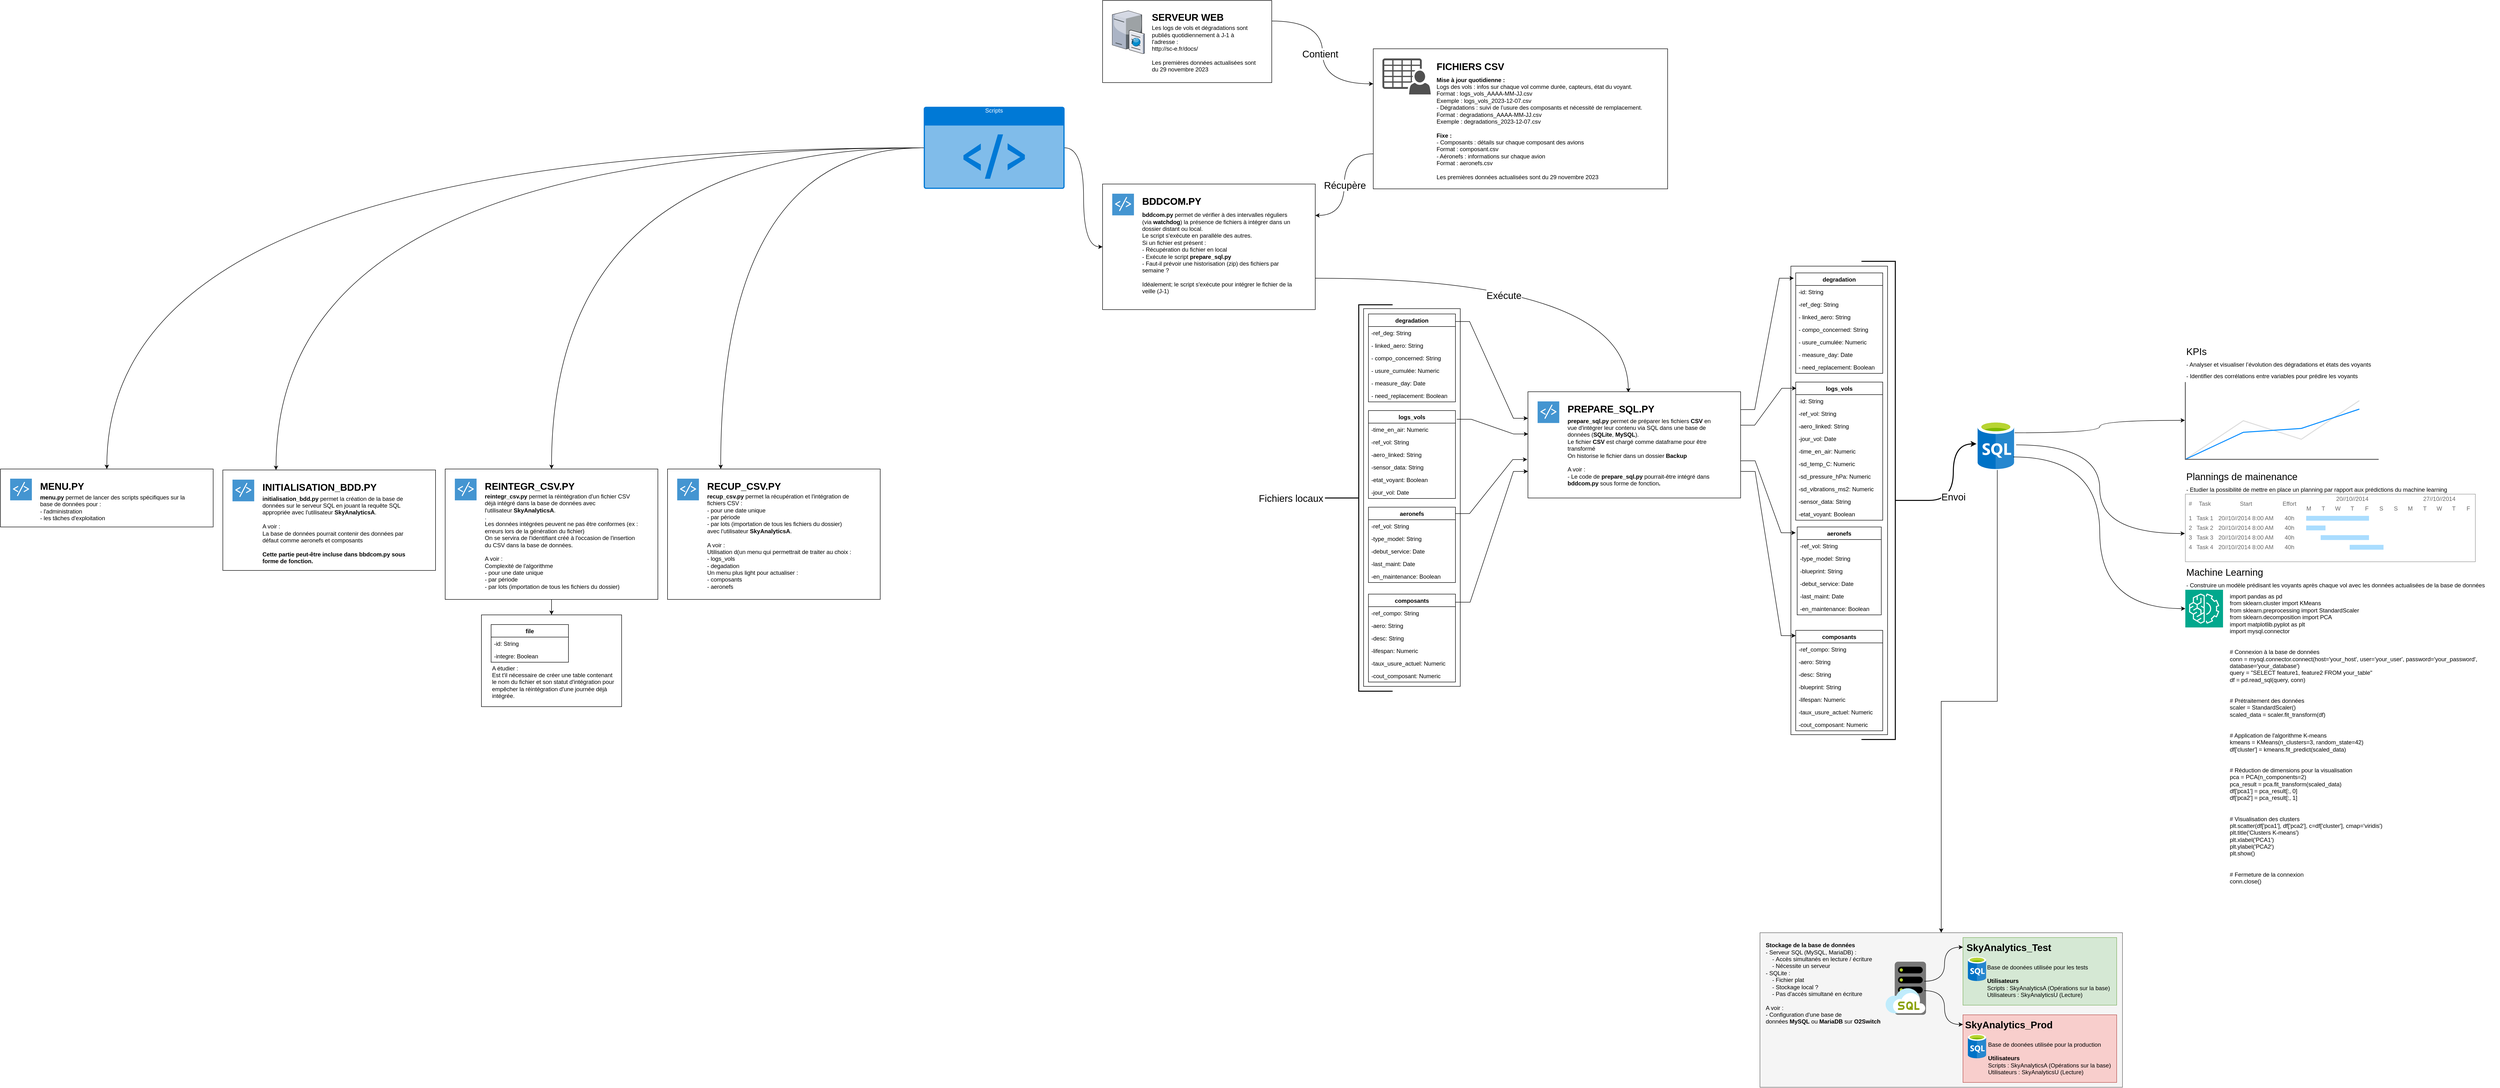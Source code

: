 <mxfile version="22.1.2" type="device">
  <diagram name="Plan" id="-Gf4tV9XK-bwCvEjq1kb">
    <mxGraphModel dx="3863" dy="3028" grid="1" gridSize="10" guides="1" tooltips="1" connect="1" arrows="1" fold="1" page="1" pageScale="1" pageWidth="827" pageHeight="1169" math="0" shadow="0">
      <root>
        <mxCell id="0" />
        <mxCell id="1" parent="0" />
        <mxCell id="BsPKyUZx-sW1mZNgaRVo-49" value="" style="rounded=0;whiteSpace=wrap;html=1;" vertex="1" parent="1">
          <mxGeometry x="1464" y="-780" width="200" height="970" as="geometry" />
        </mxCell>
        <mxCell id="BsPKyUZx-sW1mZNgaRVo-48" value="" style="rounded=0;whiteSpace=wrap;html=1;" vertex="1" parent="1">
          <mxGeometry x="580" y="-692" width="200" height="782" as="geometry" />
        </mxCell>
        <mxCell id="f9ouIol5C1ugsEEhmh5p-100" value="" style="edgeStyle=orthogonalEdgeStyle;orthogonalLoop=1;jettySize=auto;html=1;rounded=0;exitX=1;exitY=0.25;exitDx=0;exitDy=0;entryX=0;entryY=0.25;entryDx=0;entryDy=0;curved=1;" parent="1" source="941P7IvjCLrlAp20JH_m-29" target="941P7IvjCLrlAp20JH_m-31" edge="1">
          <mxGeometry width="80" relative="1" as="geometry">
            <mxPoint x="490" y="-1010" as="sourcePoint" />
            <mxPoint x="1310" y="-640" as="targetPoint" />
          </mxGeometry>
        </mxCell>
        <mxCell id="f9ouIol5C1ugsEEhmh5p-101" value="Contient" style="edgeLabel;html=1;align=center;verticalAlign=middle;resizable=0;points=[];fontSize=20;" parent="f9ouIol5C1ugsEEhmh5p-100" vertex="1" connectable="0">
          <mxGeometry relative="1" as="geometry">
            <mxPoint x="-5" y="2" as="offset" />
          </mxGeometry>
        </mxCell>
        <mxCell id="941P7IvjCLrlAp20JH_m-37" value="" style="endArrow=classic;html=1;rounded=0;exitX=0;exitY=0.75;exitDx=0;exitDy=0;entryX=1;entryY=0.25;entryDx=0;entryDy=0;edgeStyle=orthogonalEdgeStyle;curved=1;" parent="1" source="941P7IvjCLrlAp20JH_m-31" target="941P7IvjCLrlAp20JH_m-34" edge="1">
          <mxGeometry width="50" height="50" relative="1" as="geometry">
            <mxPoint x="650" y="-790" as="sourcePoint" />
            <mxPoint x="700" y="-840" as="targetPoint" />
          </mxGeometry>
        </mxCell>
        <mxCell id="941P7IvjCLrlAp20JH_m-38" value="Récupère" style="edgeLabel;html=1;align=center;verticalAlign=middle;resizable=0;points=[];fontSize=20;" parent="941P7IvjCLrlAp20JH_m-37" vertex="1" connectable="0">
          <mxGeometry x="0.008" y="1" relative="1" as="geometry">
            <mxPoint as="offset" />
          </mxGeometry>
        </mxCell>
        <mxCell id="941P7IvjCLrlAp20JH_m-41" value="" style="endArrow=classic;html=1;rounded=0;exitX=1;exitY=0.75;exitDx=0;exitDy=0;entryX=0.472;entryY=0.006;entryDx=0;entryDy=0;edgeStyle=orthogonalEdgeStyle;curved=1;entryPerimeter=0;" parent="1" source="941P7IvjCLrlAp20JH_m-34" target="941P7IvjCLrlAp20JH_m-39" edge="1">
          <mxGeometry width="50" height="50" relative="1" as="geometry">
            <mxPoint x="650" y="-690" as="sourcePoint" />
            <mxPoint x="700" y="-740" as="targetPoint" />
          </mxGeometry>
        </mxCell>
        <mxCell id="BsPKyUZx-sW1mZNgaRVo-11" value="Exécute" style="edgeLabel;html=1;align=center;verticalAlign=middle;resizable=0;points=[];fontSize=20;" vertex="1" connectable="0" parent="941P7IvjCLrlAp20JH_m-41">
          <mxGeometry x="-0.084" y="-61" relative="1" as="geometry">
            <mxPoint x="-15" y="-26" as="offset" />
          </mxGeometry>
        </mxCell>
        <mxCell id="941P7IvjCLrlAp20JH_m-53" value="" style="curved=1;startArrow=none;endArrow=block;exitX=0.011;exitY=0.931;entryX=0.501;entryY=0;rounded=0;" parent="1" edge="1">
          <mxGeometry relative="1" as="geometry">
            <Array as="points">
              <mxPoint x="52" y="79" />
            </Array>
            <mxPoint x="660" y="-418.006" as="sourcePoint" />
          </mxGeometry>
        </mxCell>
        <mxCell id="941P7IvjCLrlAp20JH_m-54" value="" style="curved=1;startArrow=none;endArrow=block;exitX=1.011;exitY=0.931;entryX=0.502;entryY=0;rounded=0;" parent="1" edge="1">
          <mxGeometry relative="1" as="geometry">
            <Array as="points">
              <mxPoint x="127" y="79" />
            </Array>
            <mxPoint x="686" y="-418.676" as="sourcePoint" />
          </mxGeometry>
        </mxCell>
        <mxCell id="941P7IvjCLrlAp20JH_m-90" value="degradation" style="swimlane;fontStyle=1;childLayout=stackLayout;horizontal=1;startSize=26;horizontalStack=0;resizeParent=1;resizeParentMax=0;resizeLast=0;collapsible=1;marginBottom=0;" parent="1" vertex="1">
          <mxGeometry x="1474" y="-766" width="180" height="208" as="geometry" />
        </mxCell>
        <mxCell id="941P7IvjCLrlAp20JH_m-91" value="-id: String" style="text;strokeColor=none;fillColor=none;align=left;verticalAlign=top;spacingLeft=4;spacingRight=4;overflow=hidden;rotatable=0;points=[[0,0.5],[1,0.5]];portConstraint=eastwest;" parent="941P7IvjCLrlAp20JH_m-90" vertex="1">
          <mxGeometry y="26" width="180" height="26" as="geometry" />
        </mxCell>
        <mxCell id="941P7IvjCLrlAp20JH_m-92" value="-ref_deg: String" style="text;strokeColor=none;fillColor=none;align=left;verticalAlign=top;spacingLeft=4;spacingRight=4;overflow=hidden;rotatable=0;points=[[0,0.5],[1,0.5]];portConstraint=eastwest;" parent="941P7IvjCLrlAp20JH_m-90" vertex="1">
          <mxGeometry y="52" width="180" height="26" as="geometry" />
        </mxCell>
        <mxCell id="941P7IvjCLrlAp20JH_m-93" value="- linked_aero: String" style="text;strokeColor=none;fillColor=none;align=left;verticalAlign=top;spacingLeft=4;spacingRight=4;overflow=hidden;rotatable=0;points=[[0,0.5],[1,0.5]];portConstraint=eastwest;" parent="941P7IvjCLrlAp20JH_m-90" vertex="1">
          <mxGeometry y="78" width="180" height="26" as="geometry" />
        </mxCell>
        <mxCell id="941P7IvjCLrlAp20JH_m-94" value="- compo_concerned: String" style="text;strokeColor=none;fillColor=none;align=left;verticalAlign=top;spacingLeft=4;spacingRight=4;overflow=hidden;rotatable=0;points=[[0,0.5],[1,0.5]];portConstraint=eastwest;" parent="941P7IvjCLrlAp20JH_m-90" vertex="1">
          <mxGeometry y="104" width="180" height="26" as="geometry" />
        </mxCell>
        <mxCell id="941P7IvjCLrlAp20JH_m-95" value="- usure_cumulée: Numeric" style="text;strokeColor=none;fillColor=none;align=left;verticalAlign=top;spacingLeft=4;spacingRight=4;overflow=hidden;rotatable=0;points=[[0,0.5],[1,0.5]];portConstraint=eastwest;" parent="941P7IvjCLrlAp20JH_m-90" vertex="1">
          <mxGeometry y="130" width="180" height="26" as="geometry" />
        </mxCell>
        <mxCell id="941P7IvjCLrlAp20JH_m-96" value="- measure_day: Date" style="text;strokeColor=none;fillColor=none;align=left;verticalAlign=top;spacingLeft=4;spacingRight=4;overflow=hidden;rotatable=0;points=[[0,0.5],[1,0.5]];portConstraint=eastwest;" parent="941P7IvjCLrlAp20JH_m-90" vertex="1">
          <mxGeometry y="156" width="180" height="26" as="geometry" />
        </mxCell>
        <mxCell id="941P7IvjCLrlAp20JH_m-97" value="- need_replacement: Boolean" style="text;strokeColor=none;fillColor=none;align=left;verticalAlign=top;spacingLeft=4;spacingRight=4;overflow=hidden;rotatable=0;points=[[0,0.5],[1,0.5]];portConstraint=eastwest;" parent="941P7IvjCLrlAp20JH_m-90" vertex="1">
          <mxGeometry y="182" width="180" height="26" as="geometry" />
        </mxCell>
        <mxCell id="941P7IvjCLrlAp20JH_m-105" value="" style="edgeStyle=entityRelationEdgeStyle;orthogonalLoop=1;jettySize=auto;html=1;rounded=0;exitX=0.998;exitY=0.168;exitDx=0;exitDy=0;exitPerimeter=0;entryX=-0.022;entryY=0.053;entryDx=0;entryDy=0;entryPerimeter=0;" parent="1" source="941P7IvjCLrlAp20JH_m-39" target="941P7IvjCLrlAp20JH_m-90" edge="1">
          <mxGeometry width="80" relative="1" as="geometry">
            <mxPoint x="1378.02" y="-749.984" as="sourcePoint" />
            <mxPoint x="1300" y="-585" as="targetPoint" />
          </mxGeometry>
        </mxCell>
        <mxCell id="941P7IvjCLrlAp20JH_m-106" value="" style="edgeStyle=entityRelationEdgeStyle;orthogonalLoop=1;jettySize=auto;html=1;rounded=0;exitX=0.996;exitY=0.086;exitDx=0;exitDy=0;exitPerimeter=0;entryX=0;entryY=0.25;entryDx=0;entryDy=0;" parent="1" source="BsPKyUZx-sW1mZNgaRVo-12" target="941P7IvjCLrlAp20JH_m-39" edge="1">
          <mxGeometry width="80" relative="1" as="geometry">
            <mxPoint x="1030" y="-710" as="sourcePoint" />
            <mxPoint x="1198.02" y="-749.074" as="targetPoint" />
          </mxGeometry>
        </mxCell>
        <mxCell id="941P7IvjCLrlAp20JH_m-115" value="logs_vols" style="swimlane;fontStyle=1;childLayout=stackLayout;horizontal=1;startSize=26;horizontalStack=0;resizeParent=1;resizeParentMax=0;resizeLast=0;collapsible=1;marginBottom=0;" parent="1" vertex="1">
          <mxGeometry x="1474" y="-540" width="180" height="286" as="geometry" />
        </mxCell>
        <mxCell id="941P7IvjCLrlAp20JH_m-116" value="-id: String" style="text;strokeColor=none;fillColor=none;align=left;verticalAlign=top;spacingLeft=4;spacingRight=4;overflow=hidden;rotatable=0;points=[[0,0.5],[1,0.5]];portConstraint=eastwest;" parent="941P7IvjCLrlAp20JH_m-115" vertex="1">
          <mxGeometry y="26" width="180" height="26" as="geometry" />
        </mxCell>
        <mxCell id="941P7IvjCLrlAp20JH_m-117" value="-ref_vol: String" style="text;strokeColor=none;fillColor=none;align=left;verticalAlign=top;spacingLeft=4;spacingRight=4;overflow=hidden;rotatable=0;points=[[0,0.5],[1,0.5]];portConstraint=eastwest;" parent="941P7IvjCLrlAp20JH_m-115" vertex="1">
          <mxGeometry y="52" width="180" height="26" as="geometry" />
        </mxCell>
        <mxCell id="941P7IvjCLrlAp20JH_m-118" value="-aero_linked: String" style="text;strokeColor=none;fillColor=none;align=left;verticalAlign=top;spacingLeft=4;spacingRight=4;overflow=hidden;rotatable=0;points=[[0,0.5],[1,0.5]];portConstraint=eastwest;" parent="941P7IvjCLrlAp20JH_m-115" vertex="1">
          <mxGeometry y="78" width="180" height="26" as="geometry" />
        </mxCell>
        <mxCell id="941P7IvjCLrlAp20JH_m-119" value="-jour_vol: Date" style="text;strokeColor=none;fillColor=none;align=left;verticalAlign=top;spacingLeft=4;spacingRight=4;overflow=hidden;rotatable=0;points=[[0,0.5],[1,0.5]];portConstraint=eastwest;" parent="941P7IvjCLrlAp20JH_m-115" vertex="1">
          <mxGeometry y="104" width="180" height="26" as="geometry" />
        </mxCell>
        <mxCell id="941P7IvjCLrlAp20JH_m-120" value="-time_en_air: Numeric" style="text;strokeColor=none;fillColor=none;align=left;verticalAlign=top;spacingLeft=4;spacingRight=4;overflow=hidden;rotatable=0;points=[[0,0.5],[1,0.5]];portConstraint=eastwest;" parent="941P7IvjCLrlAp20JH_m-115" vertex="1">
          <mxGeometry y="130" width="180" height="26" as="geometry" />
        </mxCell>
        <mxCell id="941P7IvjCLrlAp20JH_m-121" value="-sd_temp_C: Numeric" style="text;strokeColor=none;fillColor=none;align=left;verticalAlign=top;spacingLeft=4;spacingRight=4;overflow=hidden;rotatable=0;points=[[0,0.5],[1,0.5]];portConstraint=eastwest;" parent="941P7IvjCLrlAp20JH_m-115" vertex="1">
          <mxGeometry y="156" width="180" height="26" as="geometry" />
        </mxCell>
        <mxCell id="941P7IvjCLrlAp20JH_m-122" value="-sd_pressure_hPa: Numeric" style="text;strokeColor=none;fillColor=none;align=left;verticalAlign=top;spacingLeft=4;spacingRight=4;overflow=hidden;rotatable=0;points=[[0,0.5],[1,0.5]];portConstraint=eastwest;" parent="941P7IvjCLrlAp20JH_m-115" vertex="1">
          <mxGeometry y="182" width="180" height="26" as="geometry" />
        </mxCell>
        <mxCell id="941P7IvjCLrlAp20JH_m-123" value="-sd_vibrations_ms2: Numeric   " style="text;strokeColor=none;fillColor=none;align=left;verticalAlign=top;spacingLeft=4;spacingRight=4;overflow=hidden;rotatable=0;points=[[0,0.5],[1,0.5]];portConstraint=eastwest;" parent="941P7IvjCLrlAp20JH_m-115" vertex="1">
          <mxGeometry y="208" width="180" height="26" as="geometry" />
        </mxCell>
        <mxCell id="941P7IvjCLrlAp20JH_m-124" value="-sensor_data: String" style="text;strokeColor=none;fillColor=none;align=left;verticalAlign=top;spacingLeft=4;spacingRight=4;overflow=hidden;rotatable=0;points=[[0,0.5],[1,0.5]];portConstraint=eastwest;" parent="941P7IvjCLrlAp20JH_m-115" vertex="1">
          <mxGeometry y="234" width="180" height="26" as="geometry" />
        </mxCell>
        <mxCell id="941P7IvjCLrlAp20JH_m-125" value="-etat_voyant: Boolean" style="text;strokeColor=none;fillColor=none;align=left;verticalAlign=top;spacingLeft=4;spacingRight=4;overflow=hidden;rotatable=0;points=[[0,0.5],[1,0.5]];portConstraint=eastwest;" parent="941P7IvjCLrlAp20JH_m-115" vertex="1">
          <mxGeometry y="260" width="180" height="26" as="geometry" />
        </mxCell>
        <mxCell id="941P7IvjCLrlAp20JH_m-126" value="" style="edgeStyle=entityRelationEdgeStyle;orthogonalLoop=1;jettySize=auto;html=1;rounded=0;exitX=1.015;exitY=0.099;exitDx=0;exitDy=0;entryX=0.001;entryY=0.398;entryDx=0;entryDy=0;entryPerimeter=0;exitPerimeter=0;" parent="1" source="BsPKyUZx-sW1mZNgaRVo-19" target="941P7IvjCLrlAp20JH_m-39" edge="1">
          <mxGeometry width="80" relative="1" as="geometry">
            <mxPoint x="1030" y="-710" as="sourcePoint" />
            <mxPoint x="1195.5" y="-527.208" as="targetPoint" />
          </mxGeometry>
        </mxCell>
        <mxCell id="941P7IvjCLrlAp20JH_m-127" value="" style="edgeStyle=entityRelationEdgeStyle;orthogonalLoop=1;jettySize=auto;html=1;rounded=0;exitX=0.998;exitY=0.315;exitDx=0;exitDy=0;exitPerimeter=0;entryX=0.006;entryY=0.045;entryDx=0;entryDy=0;entryPerimeter=0;" parent="1" source="941P7IvjCLrlAp20JH_m-39" target="941P7IvjCLrlAp20JH_m-115" edge="1">
          <mxGeometry width="80" relative="1" as="geometry">
            <mxPoint x="1381.08" y="-529.704" as="sourcePoint" />
            <mxPoint x="1110" y="-710" as="targetPoint" />
          </mxGeometry>
        </mxCell>
        <mxCell id="941P7IvjCLrlAp20JH_m-134" value="aeronefs" style="swimlane;fontStyle=1;childLayout=stackLayout;horizontal=1;startSize=26;horizontalStack=0;resizeParent=1;resizeParentMax=0;resizeLast=0;collapsible=1;marginBottom=0;" parent="1" vertex="1">
          <mxGeometry x="1477" y="-240" width="174" height="182" as="geometry" />
        </mxCell>
        <mxCell id="941P7IvjCLrlAp20JH_m-135" value="-ref_vol: String" style="text;strokeColor=none;fillColor=none;align=left;verticalAlign=top;spacingLeft=4;spacingRight=4;overflow=hidden;rotatable=0;points=[[0,0.5],[1,0.5]];portConstraint=eastwest;" parent="941P7IvjCLrlAp20JH_m-134" vertex="1">
          <mxGeometry y="26" width="174" height="26" as="geometry" />
        </mxCell>
        <mxCell id="941P7IvjCLrlAp20JH_m-136" value="-type_model: String" style="text;strokeColor=none;fillColor=none;align=left;verticalAlign=top;spacingLeft=4;spacingRight=4;overflow=hidden;rotatable=0;points=[[0,0.5],[1,0.5]];portConstraint=eastwest;" parent="941P7IvjCLrlAp20JH_m-134" vertex="1">
          <mxGeometry y="52" width="174" height="26" as="geometry" />
        </mxCell>
        <mxCell id="941P7IvjCLrlAp20JH_m-137" value="-blueprint: String" style="text;strokeColor=none;fillColor=none;align=left;verticalAlign=top;spacingLeft=4;spacingRight=4;overflow=hidden;rotatable=0;points=[[0,0.5],[1,0.5]];portConstraint=eastwest;" parent="941P7IvjCLrlAp20JH_m-134" vertex="1">
          <mxGeometry y="78" width="174" height="26" as="geometry" />
        </mxCell>
        <mxCell id="941P7IvjCLrlAp20JH_m-138" value="-debut_service: Date" style="text;strokeColor=none;fillColor=none;align=left;verticalAlign=top;spacingLeft=4;spacingRight=4;overflow=hidden;rotatable=0;points=[[0,0.5],[1,0.5]];portConstraint=eastwest;" parent="941P7IvjCLrlAp20JH_m-134" vertex="1">
          <mxGeometry y="104" width="174" height="26" as="geometry" />
        </mxCell>
        <mxCell id="941P7IvjCLrlAp20JH_m-139" value="-last_maint: Date" style="text;strokeColor=none;fillColor=none;align=left;verticalAlign=top;spacingLeft=4;spacingRight=4;overflow=hidden;rotatable=0;points=[[0,0.5],[1,0.5]];portConstraint=eastwest;" parent="941P7IvjCLrlAp20JH_m-134" vertex="1">
          <mxGeometry y="130" width="174" height="26" as="geometry" />
        </mxCell>
        <mxCell id="941P7IvjCLrlAp20JH_m-140" value="-en_maintenance: Boolean" style="text;strokeColor=none;fillColor=none;align=left;verticalAlign=top;spacingLeft=4;spacingRight=4;overflow=hidden;rotatable=0;points=[[0,0.5],[1,0.5]];portConstraint=eastwest;" parent="941P7IvjCLrlAp20JH_m-134" vertex="1">
          <mxGeometry y="156" width="174" height="26" as="geometry" />
        </mxCell>
        <mxCell id="941P7IvjCLrlAp20JH_m-141" value="" style="edgeStyle=entityRelationEdgeStyle;orthogonalLoop=1;jettySize=auto;html=1;rounded=0;exitX=0.996;exitY=0.085;exitDx=0;exitDy=0;exitPerimeter=0;entryX=-0.003;entryY=0.638;entryDx=0;entryDy=0;entryPerimeter=0;" parent="1" source="BsPKyUZx-sW1mZNgaRVo-26" target="941P7IvjCLrlAp20JH_m-39" edge="1">
          <mxGeometry width="80" relative="1" as="geometry">
            <mxPoint x="1030" y="-610" as="sourcePoint" />
            <mxPoint x="1197.84" y="-222.996" as="targetPoint" />
          </mxGeometry>
        </mxCell>
        <mxCell id="941P7IvjCLrlAp20JH_m-142" value="" style="edgeStyle=entityRelationEdgeStyle;orthogonalLoop=1;jettySize=auto;html=1;rounded=0;entryX=-0.018;entryY=0.066;entryDx=0;entryDy=0;entryPerimeter=0;" parent="1" target="941P7IvjCLrlAp20JH_m-134" edge="1">
          <mxGeometry width="80" relative="1" as="geometry">
            <mxPoint x="1360" y="-377" as="sourcePoint" />
            <mxPoint x="1340" y="-340" as="targetPoint" />
          </mxGeometry>
        </mxCell>
        <mxCell id="941P7IvjCLrlAp20JH_m-150" value="composants" style="swimlane;fontStyle=1;childLayout=stackLayout;horizontal=1;startSize=26;horizontalStack=0;resizeParent=1;resizeParentMax=0;resizeLast=0;collapsible=1;marginBottom=0;" parent="1" vertex="1">
          <mxGeometry x="1474" y="-26" width="180" height="208" as="geometry" />
        </mxCell>
        <mxCell id="941P7IvjCLrlAp20JH_m-151" value="-ref_compo: String" style="text;strokeColor=none;fillColor=none;align=left;verticalAlign=top;spacingLeft=4;spacingRight=4;overflow=hidden;rotatable=0;points=[[0,0.5],[1,0.5]];portConstraint=eastwest;" parent="941P7IvjCLrlAp20JH_m-150" vertex="1">
          <mxGeometry y="26" width="180" height="26" as="geometry" />
        </mxCell>
        <mxCell id="941P7IvjCLrlAp20JH_m-152" value="-aero: String" style="text;strokeColor=none;fillColor=none;align=left;verticalAlign=top;spacingLeft=4;spacingRight=4;overflow=hidden;rotatable=0;points=[[0,0.5],[1,0.5]];portConstraint=eastwest;" parent="941P7IvjCLrlAp20JH_m-150" vertex="1">
          <mxGeometry y="52" width="180" height="26" as="geometry" />
        </mxCell>
        <mxCell id="941P7IvjCLrlAp20JH_m-153" value="-desc: String" style="text;strokeColor=none;fillColor=none;align=left;verticalAlign=top;spacingLeft=4;spacingRight=4;overflow=hidden;rotatable=0;points=[[0,0.5],[1,0.5]];portConstraint=eastwest;" parent="941P7IvjCLrlAp20JH_m-150" vertex="1">
          <mxGeometry y="78" width="180" height="26" as="geometry" />
        </mxCell>
        <mxCell id="941P7IvjCLrlAp20JH_m-154" value="-blueprint: String" style="text;strokeColor=none;fillColor=none;align=left;verticalAlign=top;spacingLeft=4;spacingRight=4;overflow=hidden;rotatable=0;points=[[0,0.5],[1,0.5]];portConstraint=eastwest;" parent="941P7IvjCLrlAp20JH_m-150" vertex="1">
          <mxGeometry y="104" width="180" height="26" as="geometry" />
        </mxCell>
        <mxCell id="941P7IvjCLrlAp20JH_m-155" value="-lifespan: Numeric" style="text;strokeColor=none;fillColor=none;align=left;verticalAlign=top;spacingLeft=4;spacingRight=4;overflow=hidden;rotatable=0;points=[[0,0.5],[1,0.5]];portConstraint=eastwest;" parent="941P7IvjCLrlAp20JH_m-150" vertex="1">
          <mxGeometry y="130" width="180" height="26" as="geometry" />
        </mxCell>
        <mxCell id="941P7IvjCLrlAp20JH_m-156" value="-taux_usure_actuel: Numeric" style="text;strokeColor=none;fillColor=none;align=left;verticalAlign=top;spacingLeft=4;spacingRight=4;overflow=hidden;rotatable=0;points=[[0,0.5],[1,0.5]];portConstraint=eastwest;" parent="941P7IvjCLrlAp20JH_m-150" vertex="1">
          <mxGeometry y="156" width="180" height="26" as="geometry" />
        </mxCell>
        <mxCell id="941P7IvjCLrlAp20JH_m-157" value="-cout_composant: Numeric" style="text;strokeColor=none;fillColor=none;align=left;verticalAlign=top;spacingLeft=4;spacingRight=4;overflow=hidden;rotatable=0;points=[[0,0.5],[1,0.5]];portConstraint=eastwest;" parent="941P7IvjCLrlAp20JH_m-150" vertex="1">
          <mxGeometry y="182" width="180" height="26" as="geometry" />
        </mxCell>
        <mxCell id="941P7IvjCLrlAp20JH_m-158" value="" style="edgeStyle=entityRelationEdgeStyle;orthogonalLoop=1;jettySize=auto;html=1;rounded=0;exitX=1.002;exitY=0.092;exitDx=0;exitDy=0;exitPerimeter=0;entryX=0;entryY=0.75;entryDx=0;entryDy=0;" parent="1" source="BsPKyUZx-sW1mZNgaRVo-32" target="941P7IvjCLrlAp20JH_m-39" edge="1">
          <mxGeometry width="80" relative="1" as="geometry">
            <mxPoint x="1030" y="-410" as="sourcePoint" />
            <mxPoint x="1196.04" y="-37.99" as="targetPoint" />
          </mxGeometry>
        </mxCell>
        <mxCell id="941P7IvjCLrlAp20JH_m-159" value="" style="edgeStyle=entityRelationEdgeStyle;orthogonalLoop=1;jettySize=auto;html=1;rounded=0;entryX=0;entryY=0.053;entryDx=0;entryDy=0;entryPerimeter=0;exitX=1;exitY=0.75;exitDx=0;exitDy=0;" parent="1" source="941P7IvjCLrlAp20JH_m-39" target="941P7IvjCLrlAp20JH_m-150" edge="1">
          <mxGeometry width="80" relative="1" as="geometry">
            <mxPoint x="1080" y="-320" as="sourcePoint" />
            <mxPoint x="1110" y="-410" as="targetPoint" />
          </mxGeometry>
        </mxCell>
        <mxCell id="941P7IvjCLrlAp20JH_m-161" value="" style="image;sketch=0;aspect=fixed;html=1;points=[];align=center;fontSize=12;image=img/lib/mscae/SQL_Database_generic.svg;" parent="1" vertex="1">
          <mxGeometry x="1850" y="-460" width="76" height="100" as="geometry" />
        </mxCell>
        <mxCell id="941P7IvjCLrlAp20JH_m-166" value="" style="strokeWidth=2;html=1;shape=mxgraph.flowchart.annotation_2;align=left;labelPosition=right;pointerEvents=1;rotation=-180;" parent="1" vertex="1">
          <mxGeometry x="1610" y="-790" width="140" height="990" as="geometry" />
        </mxCell>
        <mxCell id="941P7IvjCLrlAp20JH_m-167" value="" style="endArrow=classic;html=1;exitX=0;exitY=0.5;exitDx=0;exitDy=0;exitPerimeter=0;entryX=-0.026;entryY=0.48;entryDx=0;entryDy=0;entryPerimeter=0;rounded=0;strokeWidth=2;edgeStyle=orthogonalEdgeStyle;curved=1;" parent="1" source="941P7IvjCLrlAp20JH_m-166" target="941P7IvjCLrlAp20JH_m-161" edge="1">
          <mxGeometry width="50" height="50" relative="1" as="geometry">
            <mxPoint x="1674" y="-584" as="sourcePoint" />
            <mxPoint x="1724" y="-634" as="targetPoint" />
          </mxGeometry>
        </mxCell>
        <mxCell id="941P7IvjCLrlAp20JH_m-168" value="Envoi" style="edgeLabel;html=1;align=center;verticalAlign=middle;resizable=0;points=[];fontSize=20;" parent="941P7IvjCLrlAp20JH_m-167" vertex="1" connectable="0">
          <mxGeometry x="-0.459" relative="1" as="geometry">
            <mxPoint as="offset" />
          </mxGeometry>
        </mxCell>
        <mxCell id="941P7IvjCLrlAp20JH_m-169" value="" style="edgeStyle=orthogonalEdgeStyle;orthogonalLoop=1;jettySize=auto;html=1;rounded=0;exitX=1.013;exitY=0.25;exitDx=0;exitDy=0;exitPerimeter=0;entryX=-0.002;entryY=0.495;entryDx=0;entryDy=0;entryPerimeter=0;curved=1;" parent="1" source="941P7IvjCLrlAp20JH_m-161" target="941P7IvjCLrlAp20JH_m-220" edge="1">
          <mxGeometry width="80" relative="1" as="geometry">
            <mxPoint x="1890" y="-340" as="sourcePoint" />
            <mxPoint x="2010" y="-670" as="targetPoint" />
          </mxGeometry>
        </mxCell>
        <mxCell id="941P7IvjCLrlAp20JH_m-170" value="" style="edgeStyle=orthogonalEdgeStyle;orthogonalLoop=1;jettySize=auto;html=1;rounded=0;exitX=1.053;exitY=0.5;exitDx=0;exitDy=0;exitPerimeter=0;entryX=-0.004;entryY=0.415;entryDx=0;entryDy=0;entryPerimeter=0;curved=1;" parent="1" source="941P7IvjCLrlAp20JH_m-161" target="941P7IvjCLrlAp20JH_m-193" edge="1">
          <mxGeometry width="80" relative="1" as="geometry">
            <mxPoint x="1807" y="-523" as="sourcePoint" />
            <mxPoint x="1970" y="-410" as="targetPoint" />
          </mxGeometry>
        </mxCell>
        <mxCell id="941P7IvjCLrlAp20JH_m-226" value="" style="group" parent="1" vertex="1" connectable="0">
          <mxGeometry x="2280" y="-560" width="400" height="200" as="geometry" />
        </mxCell>
        <mxCell id="941P7IvjCLrlAp20JH_m-171" value="KPIs&lt;br&gt;&lt;font style=&quot;font-size: 12px;&quot;&gt;- Analyser et visualiser l’évolution des dégradations et états des voyants&lt;br&gt;-&amp;nbsp;Identifier des corrélations entre variables pour prédire les voyants&lt;br&gt;&lt;/font&gt;" style="text;strokeColor=none;align=left;fillColor=none;html=1;verticalAlign=middle;whiteSpace=wrap;rounded=0;fontSize=20;" parent="941P7IvjCLrlAp20JH_m-226" vertex="1">
          <mxGeometry y="-80" width="400" height="120" as="geometry" />
        </mxCell>
        <mxCell id="941P7IvjCLrlAp20JH_m-220" value="" style="verticalLabelPosition=bottom;shadow=0;dashed=0;align=center;html=1;verticalAlign=top;strokeWidth=1;shape=mxgraph.mockup.graphics.lineChart;strokeColor=none;strokeColor2=#666666;strokeColor3=#008cff;strokeColor4=#dddddd;" parent="941P7IvjCLrlAp20JH_m-226" vertex="1">
          <mxGeometry y="20" width="400" height="160" as="geometry" />
        </mxCell>
        <mxCell id="941P7IvjCLrlAp20JH_m-229" value="" style="group" parent="1" vertex="1" connectable="0">
          <mxGeometry x="2280" y="-358" width="600" height="190" as="geometry" />
        </mxCell>
        <mxCell id="941P7IvjCLrlAp20JH_m-173" value="Plannings de mainenance&lt;br&gt;&lt;font style=&quot;font-size: 12px;&quot;&gt;- Etudier la possibilité de mettre en place un planning par rapport aux prédictions du machine learning&lt;/font&gt;" style="text;strokeColor=none;align=left;fillColor=none;html=1;verticalAlign=middle;whiteSpace=wrap;rounded=0;fontSize=20;" parent="941P7IvjCLrlAp20JH_m-229" vertex="1">
          <mxGeometry width="600" height="50" as="geometry" />
        </mxCell>
        <mxCell id="941P7IvjCLrlAp20JH_m-228" value="" style="group" parent="941P7IvjCLrlAp20JH_m-229" vertex="1" connectable="0">
          <mxGeometry y="50" width="600" height="140" as="geometry" />
        </mxCell>
        <mxCell id="941P7IvjCLrlAp20JH_m-174" value="" style="strokeWidth=1;shadow=0;dashed=0;align=center;html=1;shape=mxgraph.mockup.graphics.rrect;rSize=0;strokeColor=#999999;container=0;" parent="941P7IvjCLrlAp20JH_m-228" vertex="1">
          <mxGeometry width="600" height="140" as="geometry" />
        </mxCell>
        <mxCell id="941P7IvjCLrlAp20JH_m-175" value="#" style="strokeColor=inherit;fillColor=inherit;gradientColor=inherit;strokeWidth=1;shadow=0;dashed=0;align=center;html=1;shape=mxgraph.mockup.graphics.rrect;rSize=0;fontColor=#666666;" parent="941P7IvjCLrlAp20JH_m-228" vertex="1">
          <mxGeometry width="20" height="40" as="geometry" />
        </mxCell>
        <mxCell id="941P7IvjCLrlAp20JH_m-176" value="Task" style="strokeColor=inherit;fillColor=inherit;gradientColor=inherit;strokeWidth=1;shadow=0;dashed=0;align=center;html=1;shape=mxgraph.mockup.graphics.rrect;rSize=0;fontColor=#666666;" parent="941P7IvjCLrlAp20JH_m-228" vertex="1">
          <mxGeometry x="20" width="40" height="40" as="geometry" />
        </mxCell>
        <mxCell id="941P7IvjCLrlAp20JH_m-177" value="Start" style="strokeColor=inherit;fillColor=inherit;gradientColor=inherit;strokeWidth=1;shadow=0;dashed=0;align=center;html=1;shape=mxgraph.mockup.graphics.rrect;rSize=0;fontColor=#666666;" parent="941P7IvjCLrlAp20JH_m-228" vertex="1">
          <mxGeometry x="60" width="130" height="40" as="geometry" />
        </mxCell>
        <mxCell id="941P7IvjCLrlAp20JH_m-178" value="Effort" style="strokeColor=inherit;fillColor=inherit;gradientColor=inherit;strokeWidth=1;shadow=0;dashed=0;align=center;html=1;shape=mxgraph.mockup.graphics.rrect;rSize=0;fontColor=#666666;" parent="941P7IvjCLrlAp20JH_m-228" vertex="1">
          <mxGeometry x="190" width="50" height="40" as="geometry" />
        </mxCell>
        <mxCell id="941P7IvjCLrlAp20JH_m-179" value="20//10//2014" style="strokeColor=inherit;fillColor=inherit;gradientColor=inherit;strokeWidth=1;shadow=0;dashed=0;align=center;html=1;shape=mxgraph.mockup.graphics.rrect;rSize=0;fontColor=#666666;" parent="941P7IvjCLrlAp20JH_m-228" vertex="1">
          <mxGeometry x="240" width="210" height="20" as="geometry" />
        </mxCell>
        <mxCell id="941P7IvjCLrlAp20JH_m-180" value="27//10//2014" style="strokeColor=inherit;fillColor=inherit;gradientColor=inherit;strokeWidth=1;shadow=0;dashed=0;align=center;html=1;shape=mxgraph.mockup.graphics.rrect;rSize=0;fontColor=#666666;" parent="941P7IvjCLrlAp20JH_m-228" vertex="1">
          <mxGeometry x="450" width="150" height="20" as="geometry" />
        </mxCell>
        <mxCell id="941P7IvjCLrlAp20JH_m-181" value="M" style="strokeColor=inherit;fillColor=inherit;gradientColor=inherit;strokeWidth=1;shadow=0;dashed=0;align=center;html=1;shape=mxgraph.mockup.graphics.rrect;rSize=0;;fontColor=#666666;" parent="941P7IvjCLrlAp20JH_m-228" vertex="1">
          <mxGeometry x="240" y="20" width="30" height="20" as="geometry" />
        </mxCell>
        <mxCell id="941P7IvjCLrlAp20JH_m-182" value="T" style="strokeColor=inherit;fillColor=inherit;gradientColor=inherit;strokeWidth=1;shadow=0;dashed=0;align=center;html=1;shape=mxgraph.mockup.graphics.rrect;rSize=0;fontColor=#666666;" parent="941P7IvjCLrlAp20JH_m-228" vertex="1">
          <mxGeometry x="270" y="20" width="30" height="20" as="geometry" />
        </mxCell>
        <mxCell id="941P7IvjCLrlAp20JH_m-183" value="W" style="strokeColor=inherit;fillColor=inherit;gradientColor=inherit;strokeWidth=1;shadow=0;dashed=0;align=center;html=1;shape=mxgraph.mockup.graphics.rrect;rSize=0;fontColor=#666666;" parent="941P7IvjCLrlAp20JH_m-228" vertex="1">
          <mxGeometry x="300" y="20" width="30" height="20" as="geometry" />
        </mxCell>
        <mxCell id="941P7IvjCLrlAp20JH_m-184" value="T" style="strokeColor=inherit;fillColor=inherit;gradientColor=inherit;strokeWidth=1;shadow=0;dashed=0;align=center;html=1;shape=mxgraph.mockup.graphics.rrect;rSize=0;fontColor=#666666;" parent="941P7IvjCLrlAp20JH_m-228" vertex="1">
          <mxGeometry x="330" y="20" width="30" height="20" as="geometry" />
        </mxCell>
        <mxCell id="941P7IvjCLrlAp20JH_m-185" value="F" style="strokeColor=inherit;fillColor=inherit;gradientColor=inherit;strokeWidth=1;shadow=0;dashed=0;align=center;html=1;shape=mxgraph.mockup.graphics.rrect;rSize=0;fontColor=#666666;" parent="941P7IvjCLrlAp20JH_m-228" vertex="1">
          <mxGeometry x="360" y="20" width="30" height="20" as="geometry" />
        </mxCell>
        <mxCell id="941P7IvjCLrlAp20JH_m-186" value="S" style="strokeColor=inherit;fillColor=inherit;gradientColor=inherit;strokeWidth=1;shadow=0;dashed=0;align=center;html=1;shape=mxgraph.mockup.graphics.rrect;rSize=0;fontColor=#666666;" parent="941P7IvjCLrlAp20JH_m-228" vertex="1">
          <mxGeometry x="390" y="20" width="30" height="20" as="geometry" />
        </mxCell>
        <mxCell id="941P7IvjCLrlAp20JH_m-187" value="S" style="strokeColor=inherit;fillColor=inherit;gradientColor=inherit;strokeWidth=1;shadow=0;dashed=0;align=center;html=1;shape=mxgraph.mockup.graphics.rrect;rSize=0;fontColor=#666666;" parent="941P7IvjCLrlAp20JH_m-228" vertex="1">
          <mxGeometry x="420" y="20" width="30" height="20" as="geometry" />
        </mxCell>
        <mxCell id="941P7IvjCLrlAp20JH_m-188" value="M" style="strokeColor=inherit;fillColor=inherit;gradientColor=inherit;strokeWidth=1;shadow=0;dashed=0;align=center;html=1;shape=mxgraph.mockup.graphics.rrect;rSize=0;fontColor=#666666;" parent="941P7IvjCLrlAp20JH_m-228" vertex="1">
          <mxGeometry x="450" y="20" width="30" height="20" as="geometry" />
        </mxCell>
        <mxCell id="941P7IvjCLrlAp20JH_m-189" value="T" style="strokeColor=inherit;fillColor=inherit;gradientColor=inherit;strokeWidth=1;shadow=0;dashed=0;align=center;html=1;shape=mxgraph.mockup.graphics.rrect;rSize=0;fontColor=#666666;" parent="941P7IvjCLrlAp20JH_m-228" vertex="1">
          <mxGeometry x="480" y="20" width="30" height="20" as="geometry" />
        </mxCell>
        <mxCell id="941P7IvjCLrlAp20JH_m-190" value="W" style="strokeColor=inherit;fillColor=inherit;gradientColor=inherit;strokeWidth=1;shadow=0;dashed=0;align=center;html=1;shape=mxgraph.mockup.graphics.rrect;rSize=0;fontColor=#666666;" parent="941P7IvjCLrlAp20JH_m-228" vertex="1">
          <mxGeometry x="510" y="20" width="30" height="20" as="geometry" />
        </mxCell>
        <mxCell id="941P7IvjCLrlAp20JH_m-191" value="T" style="strokeColor=inherit;fillColor=inherit;gradientColor=inherit;strokeWidth=1;shadow=0;dashed=0;align=center;html=1;shape=mxgraph.mockup.graphics.rrect;rSize=0;fontColor=#666666;" parent="941P7IvjCLrlAp20JH_m-228" vertex="1">
          <mxGeometry x="540" y="20" width="30" height="20" as="geometry" />
        </mxCell>
        <mxCell id="941P7IvjCLrlAp20JH_m-192" value="F" style="strokeColor=inherit;fillColor=inherit;gradientColor=inherit;strokeWidth=1;shadow=0;dashed=0;align=center;html=1;shape=mxgraph.mockup.graphics.rrect;rSize=0;fontColor=#666666;" parent="941P7IvjCLrlAp20JH_m-228" vertex="1">
          <mxGeometry x="570" y="20" width="30" height="20" as="geometry" />
        </mxCell>
        <mxCell id="941P7IvjCLrlAp20JH_m-193" value="" style="strokeColor=inherit;fillColor=inherit;gradientColor=inherit;strokeWidth=1;shadow=0;dashed=0;align=center;html=1;shape=mxgraph.mockup.graphics.rrect;rSize=0;fontColor=#666666;" parent="941P7IvjCLrlAp20JH_m-228" vertex="1">
          <mxGeometry y="40" width="240" height="100" as="geometry" />
        </mxCell>
        <mxCell id="941P7IvjCLrlAp20JH_m-194" value="" style="strokeColor=inherit;fillColor=inherit;gradientColor=inherit;strokeWidth=1;shadow=0;dashed=0;align=center;html=1;shape=mxgraph.mockup.graphics.rrect;rSize=0;fontColor=#666666;" parent="941P7IvjCLrlAp20JH_m-228" vertex="1">
          <mxGeometry x="240" y="40" width="60" height="100" as="geometry" />
        </mxCell>
        <mxCell id="941P7IvjCLrlAp20JH_m-195" value="" style="strokeColor=inherit;fillColor=inherit;gradientColor=inherit;strokeWidth=1;shadow=0;dashed=0;align=center;html=1;shape=mxgraph.mockup.graphics.rrect;rSize=0;fontColor=#666666;" parent="941P7IvjCLrlAp20JH_m-228" vertex="1">
          <mxGeometry x="300" y="40" width="60" height="100" as="geometry" />
        </mxCell>
        <mxCell id="941P7IvjCLrlAp20JH_m-196" value="" style="strokeColor=inherit;fillColor=inherit;gradientColor=inherit;strokeWidth=1;shadow=0;dashed=0;align=center;html=1;shape=mxgraph.mockup.graphics.rrect;rSize=0;fontColor=#666666;" parent="941P7IvjCLrlAp20JH_m-228" vertex="1">
          <mxGeometry x="360" y="40" width="60" height="100" as="geometry" />
        </mxCell>
        <mxCell id="941P7IvjCLrlAp20JH_m-197" value="" style="strokeColor=inherit;fillColor=inherit;gradientColor=inherit;strokeWidth=1;shadow=0;dashed=0;align=center;html=1;shape=mxgraph.mockup.graphics.rrect;rSize=0;fontColor=#666666;" parent="941P7IvjCLrlAp20JH_m-228" vertex="1">
          <mxGeometry x="420" y="40" width="60" height="100" as="geometry" />
        </mxCell>
        <mxCell id="941P7IvjCLrlAp20JH_m-198" value="" style="strokeColor=inherit;fillColor=inherit;gradientColor=inherit;strokeWidth=1;shadow=0;dashed=0;align=center;html=1;shape=mxgraph.mockup.graphics.rrect;rSize=0;fontColor=#666666;" parent="941P7IvjCLrlAp20JH_m-228" vertex="1">
          <mxGeometry x="480" y="40" width="60" height="100" as="geometry" />
        </mxCell>
        <mxCell id="941P7IvjCLrlAp20JH_m-199" value="" style="strokeColor=inherit;fillColor=inherit;gradientColor=inherit;strokeWidth=1;shadow=0;dashed=0;align=center;html=1;shape=mxgraph.mockup.graphics.rrect;rSize=0;fontColor=#666666;" parent="941P7IvjCLrlAp20JH_m-228" vertex="1">
          <mxGeometry x="540" y="40" width="60" height="100" as="geometry" />
        </mxCell>
        <mxCell id="941P7IvjCLrlAp20JH_m-200" value="1" style="strokeWidth=1;shadow=0;dashed=0;align=center;html=1;shape=mxgraph.mockup.graphics.anchor;fontColor=#666666;" parent="941P7IvjCLrlAp20JH_m-228" vertex="1">
          <mxGeometry y="40" width="20" height="20" as="geometry" />
        </mxCell>
        <mxCell id="941P7IvjCLrlAp20JH_m-201" value="Task 1" style="strokeWidth=1;shadow=0;dashed=0;align=center;html=1;shape=mxgraph.mockup.graphics.anchor;fontColor=#666666;" parent="941P7IvjCLrlAp20JH_m-228" vertex="1">
          <mxGeometry x="20" y="40" width="40" height="20" as="geometry" />
        </mxCell>
        <mxCell id="941P7IvjCLrlAp20JH_m-202" value="20//10//2014 8:00 AM" style="strokeWidth=1;shadow=0;dashed=0;align=center;html=1;shape=mxgraph.mockup.graphics.anchor;fontColor=#666666;" parent="941P7IvjCLrlAp20JH_m-228" vertex="1">
          <mxGeometry x="60" y="40" width="130" height="20" as="geometry" />
        </mxCell>
        <mxCell id="941P7IvjCLrlAp20JH_m-203" value="40h" style="strokeWidth=1;shadow=0;dashed=0;align=center;html=1;shape=mxgraph.mockup.graphics.anchor;fontColor=#666666;" parent="941P7IvjCLrlAp20JH_m-228" vertex="1">
          <mxGeometry x="190" y="40" width="50" height="20" as="geometry" />
        </mxCell>
        <mxCell id="941P7IvjCLrlAp20JH_m-204" value="2" style="strokeWidth=1;shadow=0;dashed=0;align=center;html=1;shape=mxgraph.mockup.graphics.anchor;fontColor=#666666;" parent="941P7IvjCLrlAp20JH_m-228" vertex="1">
          <mxGeometry y="60" width="20" height="20" as="geometry" />
        </mxCell>
        <mxCell id="941P7IvjCLrlAp20JH_m-205" value="Task 2" style="strokeWidth=1;shadow=0;dashed=0;align=center;html=1;shape=mxgraph.mockup.graphics.anchor;fontColor=#666666;" parent="941P7IvjCLrlAp20JH_m-228" vertex="1">
          <mxGeometry x="20" y="60" width="40" height="20" as="geometry" />
        </mxCell>
        <mxCell id="941P7IvjCLrlAp20JH_m-206" value="20//10//2014 8:00 AM" style="strokeWidth=1;shadow=0;dashed=0;align=center;html=1;shape=mxgraph.mockup.graphics.anchor;fontColor=#666666;" parent="941P7IvjCLrlAp20JH_m-228" vertex="1">
          <mxGeometry x="60" y="60" width="130" height="20" as="geometry" />
        </mxCell>
        <mxCell id="941P7IvjCLrlAp20JH_m-207" value="40h" style="strokeWidth=1;shadow=0;dashed=0;align=center;html=1;shape=mxgraph.mockup.graphics.anchor;fontColor=#666666;" parent="941P7IvjCLrlAp20JH_m-228" vertex="1">
          <mxGeometry x="190" y="60" width="50" height="20" as="geometry" />
        </mxCell>
        <mxCell id="941P7IvjCLrlAp20JH_m-208" value="3" style="strokeWidth=1;shadow=0;dashed=0;align=center;html=1;shape=mxgraph.mockup.graphics.anchor;fontColor=#666666;" parent="941P7IvjCLrlAp20JH_m-228" vertex="1">
          <mxGeometry y="80" width="20" height="20" as="geometry" />
        </mxCell>
        <mxCell id="941P7IvjCLrlAp20JH_m-209" value="Task 3" style="strokeWidth=1;shadow=0;dashed=0;align=center;html=1;shape=mxgraph.mockup.graphics.anchor;fontColor=#666666;" parent="941P7IvjCLrlAp20JH_m-228" vertex="1">
          <mxGeometry x="20" y="80" width="40" height="20" as="geometry" />
        </mxCell>
        <mxCell id="941P7IvjCLrlAp20JH_m-210" value="20//10//2014 8:00 AM" style="strokeWidth=1;shadow=0;dashed=0;align=center;html=1;shape=mxgraph.mockup.graphics.anchor;fontColor=#666666;" parent="941P7IvjCLrlAp20JH_m-228" vertex="1">
          <mxGeometry x="60" y="80" width="130" height="20" as="geometry" />
        </mxCell>
        <mxCell id="941P7IvjCLrlAp20JH_m-211" value="40h" style="strokeWidth=1;shadow=0;dashed=0;align=center;html=1;shape=mxgraph.mockup.graphics.anchor;fontColor=#666666;" parent="941P7IvjCLrlAp20JH_m-228" vertex="1">
          <mxGeometry x="190" y="80" width="50" height="20" as="geometry" />
        </mxCell>
        <mxCell id="941P7IvjCLrlAp20JH_m-212" value="4" style="strokeWidth=1;shadow=0;dashed=0;align=center;html=1;shape=mxgraph.mockup.graphics.anchor;fontColor=#666666;" parent="941P7IvjCLrlAp20JH_m-228" vertex="1">
          <mxGeometry y="100" width="20" height="20" as="geometry" />
        </mxCell>
        <mxCell id="941P7IvjCLrlAp20JH_m-213" value="Task 4" style="strokeWidth=1;shadow=0;dashed=0;align=center;html=1;shape=mxgraph.mockup.graphics.anchor;fontColor=#666666;" parent="941P7IvjCLrlAp20JH_m-228" vertex="1">
          <mxGeometry x="20" y="100" width="40" height="20" as="geometry" />
        </mxCell>
        <mxCell id="941P7IvjCLrlAp20JH_m-214" value="20//10//2014 8:00 AM" style="strokeWidth=1;shadow=0;dashed=0;align=center;html=1;shape=mxgraph.mockup.graphics.anchor;fontColor=#666666;" parent="941P7IvjCLrlAp20JH_m-228" vertex="1">
          <mxGeometry x="60" y="100" width="130" height="20" as="geometry" />
        </mxCell>
        <mxCell id="941P7IvjCLrlAp20JH_m-215" value="40h" style="strokeWidth=1;shadow=0;dashed=0;align=center;html=1;shape=mxgraph.mockup.graphics.anchor;fontColor=#666666;" parent="941P7IvjCLrlAp20JH_m-228" vertex="1">
          <mxGeometry x="190" y="100" width="50" height="20" as="geometry" />
        </mxCell>
        <mxCell id="941P7IvjCLrlAp20JH_m-216" value="" style="strokeWidth=1;shadow=0;dashed=0;align=center;html=1;shape=mxgraph.mockup.graphics.rrect;rSize=0;strokeColor=none;fillColor=#aaddff;" parent="941P7IvjCLrlAp20JH_m-228" vertex="1">
          <mxGeometry x="250" y="45" width="130" height="10" as="geometry" />
        </mxCell>
        <mxCell id="941P7IvjCLrlAp20JH_m-217" value="" style="strokeWidth=1;shadow=0;dashed=0;align=center;html=1;shape=mxgraph.mockup.graphics.rrect;rSize=0;strokeColor=none;fillColor=#aaddff;" parent="941P7IvjCLrlAp20JH_m-228" vertex="1">
          <mxGeometry x="250" y="65" width="40" height="10" as="geometry" />
        </mxCell>
        <mxCell id="941P7IvjCLrlAp20JH_m-218" value="" style="strokeWidth=1;shadow=0;dashed=0;align=center;html=1;shape=mxgraph.mockup.graphics.rrect;rSize=0;strokeColor=none;fillColor=#aaddff;" parent="941P7IvjCLrlAp20JH_m-228" vertex="1">
          <mxGeometry x="280" y="85" width="100" height="10" as="geometry" />
        </mxCell>
        <mxCell id="941P7IvjCLrlAp20JH_m-219" value="" style="strokeWidth=1;shadow=0;dashed=0;align=center;html=1;shape=mxgraph.mockup.graphics.rrect;rSize=0;strokeColor=none;fillColor=#aaddff;" parent="941P7IvjCLrlAp20JH_m-228" vertex="1">
          <mxGeometry x="340" y="105" width="70" height="10" as="geometry" />
        </mxCell>
        <mxCell id="941P7IvjCLrlAp20JH_m-231" value="" style="group" parent="1" vertex="1" connectable="0">
          <mxGeometry x="2280" y="-160" width="650" height="680" as="geometry" />
        </mxCell>
        <mxCell id="941P7IvjCLrlAp20JH_m-221" value="" style="sketch=0;points=[[0,0,0],[0.25,0,0],[0.5,0,0],[0.75,0,0],[1,0,0],[0,1,0],[0.25,1,0],[0.5,1,0],[0.75,1,0],[1,1,0],[0,0.25,0],[0,0.5,0],[0,0.75,0],[1,0.25,0],[1,0.5,0],[1,0.75,0]];outlineConnect=0;fontColor=#232F3E;fillColor=#01A88D;strokeColor=#ffffff;dashed=0;verticalLabelPosition=bottom;verticalAlign=top;align=center;html=1;fontSize=12;fontStyle=0;aspect=fixed;shape=mxgraph.aws4.resourceIcon;resIcon=mxgraph.aws4.machine_learning;" parent="941P7IvjCLrlAp20JH_m-231" vertex="1">
          <mxGeometry y="50" width="78" height="78" as="geometry" />
        </mxCell>
        <mxCell id="941P7IvjCLrlAp20JH_m-230" value="Machine Learning&lt;br&gt;&lt;font style=&quot;font-size: 12px;&quot;&gt;- Construire un modèle prédisant les voyants après chaque vol avec les données actualisées de la base de données&lt;/font&gt;" style="text;strokeColor=none;align=left;fillColor=none;html=1;verticalAlign=middle;whiteSpace=wrap;rounded=0;fontSize=20;" parent="941P7IvjCLrlAp20JH_m-231" vertex="1">
          <mxGeometry width="640" height="50" as="geometry" />
        </mxCell>
        <mxCell id="941P7IvjCLrlAp20JH_m-233" value="import pandas as pd&#xa;from sklearn.cluster import KMeans&#xa;from sklearn.preprocessing import StandardScaler&#xa;from sklearn.decomposition import PCA&#xa;import matplotlib.pyplot as plt&#xa;import mysql.connector&#xa;&#xa;&#xa;# Connexion à la base de données&#xa;conn = mysql.connector.connect(host=&#39;your_host&#39;, user=&#39;your_user&#39;, password=&#39;your_password&#39;, database=&#39;your_database&#39;)&#xa;query = &quot;SELECT feature1, feature2 FROM your_table&quot;&#xa;df = pd.read_sql(query, conn)&#xa;&#xa;&#xa;# Prétraitement des données&#xa;scaler = StandardScaler()&#xa;scaled_data = scaler.fit_transform(df)&#xa;&#xa;&#xa;# Application de l&#39;algorithme K-means&#xa;kmeans = KMeans(n_clusters=3, random_state=42)&#xa;df[&#39;cluster&#39;] = kmeans.fit_predict(scaled_data)&#xa;&#xa;&#xa;# Réduction de dimensions pour la visualisation&#xa;pca = PCA(n_components=2)&#xa;pca_result = pca.fit_transform(scaled_data)&#xa;df[&#39;pca1&#39;] = pca_result[:, 0]&#xa;df[&#39;pca2&#39;] = pca_result[:, 1]&#xa;&#xa;&#xa;# Visualisation des clusters&#xa;plt.scatter(df[&#39;pca1&#39;], df[&#39;pca2&#39;], c=df[&#39;cluster&#39;], cmap=&#39;viridis&#39;)&#xa;plt.title(&#39;Clusters K-means&#39;)&#xa;plt.xlabel(&#39;PCA1&#39;)&#xa;plt.ylabel(&#39;PCA2&#39;)&#xa;plt.show()&#xa;&#xa;&#xa;# Fermeture de la connexion&#xa;conn.close()" style="text;whiteSpace=wrap;" parent="941P7IvjCLrlAp20JH_m-231" vertex="1">
          <mxGeometry x="90" y="50" width="560" height="630" as="geometry" />
        </mxCell>
        <mxCell id="941P7IvjCLrlAp20JH_m-232" value="" style="edgeStyle=orthogonalEdgeStyle;orthogonalLoop=1;jettySize=auto;html=1;rounded=0;exitX=0.974;exitY=0.75;exitDx=0;exitDy=0;exitPerimeter=0;entryX=0;entryY=0.5;entryDx=0;entryDy=0;entryPerimeter=0;curved=1;" parent="1" source="941P7IvjCLrlAp20JH_m-161" target="941P7IvjCLrlAp20JH_m-221" edge="1">
          <mxGeometry width="80" relative="1" as="geometry">
            <mxPoint x="1920" y="-300" as="sourcePoint" />
            <mxPoint x="2000" y="-300" as="targetPoint" />
          </mxGeometry>
        </mxCell>
        <mxCell id="941P7IvjCLrlAp20JH_m-252" value="" style="group" parent="1" vertex="1" connectable="0">
          <mxGeometry x="600" y="-1230" width="609" height="290" as="geometry" />
        </mxCell>
        <mxCell id="941P7IvjCLrlAp20JH_m-31" value="" style="rounded=0;whiteSpace=wrap;html=1;" parent="941P7IvjCLrlAp20JH_m-252" vertex="1">
          <mxGeometry width="609" height="290" as="geometry" />
        </mxCell>
        <mxCell id="f9ouIol5C1ugsEEhmh5p-102" value="" style="group" parent="941P7IvjCLrlAp20JH_m-252" vertex="1" connectable="0">
          <mxGeometry x="19" y="20" width="540" height="213" as="geometry" />
        </mxCell>
        <mxCell id="f9ouIol5C1ugsEEhmh5p-103" value="" style="sketch=0;pointerEvents=1;shadow=0;dashed=0;html=1;strokeColor=none;fillColor=#505050;labelPosition=center;verticalLabelPosition=bottom;verticalAlign=top;outlineConnect=0;align=center;shape=mxgraph.office.users.csv_file;container=0;" parent="f9ouIol5C1ugsEEhmh5p-102" vertex="1">
          <mxGeometry y="2.132e-14" width="100" height="74.55" as="geometry" />
        </mxCell>
        <mxCell id="f9ouIol5C1ugsEEhmh5p-104" value="&lt;b&gt;Mise à jour quotidienne :&lt;/b&gt;&lt;br&gt;Logs des vols :&amp;nbsp;infos sur chaque vol comme&amp;nbsp;durée, capteurs, état du voyant.&lt;br&gt;Format : logs_vols_AAAA-MM-JJ.csv&lt;br&gt;Exemple :&amp;nbsp;logs_vols_2023-12-07.csv&lt;br&gt;- Dégradations : suivi de l’usure des&amp;nbsp;composants et nécessité de remplacement.&lt;br&gt;Format : degradations_AAAA-MM-JJ.csv&lt;br&gt;Exemple :&amp;nbsp;degradations_2023-12-07.csv&lt;br&gt;&lt;br&gt;&lt;b&gt;Fixe :&lt;/b&gt;&lt;br&gt;- Composants : détails sur chaque composant des avions&lt;br&gt;Format : composant.csv&lt;br&gt;- Aéronefs : informations sur chaque avion&lt;br&gt;Format : aeronefs.csv&lt;br&gt;&lt;br&gt;Les premières données actualisées sont du 29 novembre 2023" style="text;strokeColor=none;align=left;fillColor=none;html=1;verticalAlign=middle;whiteSpace=wrap;rounded=0;container=0;" parent="f9ouIol5C1ugsEEhmh5p-102" vertex="1">
          <mxGeometry x="110" y="60.0" width="430" height="170.4" as="geometry" />
        </mxCell>
        <mxCell id="f9ouIol5C1ugsEEhmh5p-105" value="FICHIERS CSV" style="text;strokeColor=none;align=left;fillColor=none;html=1;verticalAlign=middle;whiteSpace=wrap;rounded=0;fontStyle=1;fontSize=20;container=0;" parent="f9ouIol5C1ugsEEhmh5p-102" vertex="1">
          <mxGeometry x="110" width="430" height="31.95" as="geometry" />
        </mxCell>
        <mxCell id="941P7IvjCLrlAp20JH_m-253" value="" style="group" parent="1" vertex="1" connectable="0">
          <mxGeometry x="40" y="-1330" width="350" height="170" as="geometry" />
        </mxCell>
        <mxCell id="941P7IvjCLrlAp20JH_m-29" value="" style="rounded=0;whiteSpace=wrap;html=1;" parent="941P7IvjCLrlAp20JH_m-253" vertex="1">
          <mxGeometry width="350" height="170" as="geometry" />
        </mxCell>
        <mxCell id="f9ouIol5C1ugsEEhmh5p-8" value="" style="verticalLabelPosition=bottom;sketch=0;aspect=fixed;html=1;verticalAlign=top;strokeColor=none;align=center;outlineConnect=0;shape=mxgraph.citrix.ftp_server;" parent="941P7IvjCLrlAp20JH_m-253" vertex="1">
          <mxGeometry x="20.003" y="19" width="66.697" height="91.121" as="geometry" />
        </mxCell>
        <mxCell id="f9ouIol5C1ugsEEhmh5p-17" value="SERVEUR WEB" style="text;strokeColor=none;align=left;fillColor=none;html=1;verticalAlign=middle;whiteSpace=wrap;rounded=0;fontStyle=1;fontSize=20;" parent="941P7IvjCLrlAp20JH_m-253" vertex="1">
          <mxGeometry x="100" y="19" width="200" height="30" as="geometry" />
        </mxCell>
        <mxCell id="f9ouIol5C1ugsEEhmh5p-7" value="Les logs de vols et dégradations sont publiés quotidiennement à J-1 à l&#39;adresse :&lt;br&gt;http://sc-e.fr/docs/&lt;br&gt;&lt;br&gt;Les premières données actualisées sont du 29 novembre 2023" style="text;strokeColor=none;align=left;fillColor=none;html=1;verticalAlign=middle;whiteSpace=wrap;rounded=0;horizontal=1;" parent="941P7IvjCLrlAp20JH_m-253" vertex="1">
          <mxGeometry x="100" y="49" width="217" height="101" as="geometry" />
        </mxCell>
        <mxCell id="941P7IvjCLrlAp20JH_m-266" value="" style="edgeStyle=elbowEdgeStyle;orthogonalLoop=1;jettySize=auto;html=1;rounded=0;exitX=0.539;exitY=1.02;exitDx=0;exitDy=0;exitPerimeter=0;entryX=0.5;entryY=0;entryDx=0;entryDy=0;elbow=vertical;" parent="1" source="941P7IvjCLrlAp20JH_m-161" target="941P7IvjCLrlAp20JH_m-267" edge="1">
          <mxGeometry width="80" relative="1" as="geometry">
            <mxPoint x="1910" y="-290" as="sourcePoint" />
            <mxPoint x="1940" y="360" as="targetPoint" />
          </mxGeometry>
        </mxCell>
        <mxCell id="941P7IvjCLrlAp20JH_m-286" value="" style="group" parent="1" vertex="1" connectable="0">
          <mxGeometry x="-860" y="-360" width="440" height="270" as="geometry" />
        </mxCell>
        <mxCell id="941P7IvjCLrlAp20JH_m-275" value="" style="rounded=0;whiteSpace=wrap;html=1;" parent="941P7IvjCLrlAp20JH_m-286" vertex="1">
          <mxGeometry width="440" height="270" as="geometry" />
        </mxCell>
        <mxCell id="941P7IvjCLrlAp20JH_m-276" value="" style="shadow=0;dashed=0;html=1;strokeColor=none;fillColor=#4495D1;labelPosition=center;verticalLabelPosition=bottom;verticalAlign=top;align=center;outlineConnect=0;shape=mxgraph.veeam.script;" parent="941P7IvjCLrlAp20JH_m-286" vertex="1">
          <mxGeometry x="20" y="20" width="44.8" height="44.8" as="geometry" />
        </mxCell>
        <mxCell id="941P7IvjCLrlAp20JH_m-277" value="" style="shadow=0;dashed=0;html=1;strokeColor=none;fillColor=#4495D1;labelPosition=center;verticalLabelPosition=bottom;verticalAlign=top;align=center;outlineConnect=0;shape=mxgraph.veeam.script;" parent="941P7IvjCLrlAp20JH_m-286" vertex="1">
          <mxGeometry x="20" y="20" width="44.8" height="44.8" as="geometry" />
        </mxCell>
        <mxCell id="941P7IvjCLrlAp20JH_m-278" value="&lt;strong&gt;recup_csv.py&amp;nbsp;&lt;/strong&gt;permet la récupération et l&#39;intégration de fichiers CSV :&lt;br&gt;- pour une date unique&lt;br&gt;- par période&lt;br&gt;- par lots (importation de tous les fichiers du dossier)&lt;br&gt;avec l&#39;utilisateur &lt;b&gt;SkyAnalyticsA&lt;/b&gt;.&lt;br&gt;&lt;br&gt;A voir :&lt;br&gt;Utilisation d(un menu qui permettrait de traiter au choix :&lt;br&gt;- logs_vols&lt;br&gt;- degadation&lt;br&gt;Un menu plus light pour actualiser :&lt;br&gt;- composants&lt;br&gt;- aeronefs" style="text;strokeColor=none;align=left;fillColor=none;html=1;verticalAlign=middle;whiteSpace=wrap;rounded=0;" parent="941P7IvjCLrlAp20JH_m-286" vertex="1">
          <mxGeometry x="80" y="50" width="320" height="200" as="geometry" />
        </mxCell>
        <mxCell id="941P7IvjCLrlAp20JH_m-279" value="RECUP_CSV.PY" style="text;strokeColor=none;align=left;fillColor=none;html=1;verticalAlign=middle;whiteSpace=wrap;rounded=0;fontStyle=1;fontSize=20;" parent="941P7IvjCLrlAp20JH_m-286" vertex="1">
          <mxGeometry x="80" y="20" width="300" height="30" as="geometry" />
        </mxCell>
        <mxCell id="941P7IvjCLrlAp20JH_m-287" value="" style="group" parent="1" vertex="1" connectable="0">
          <mxGeometry x="-1320" y="-360" width="440" height="270" as="geometry" />
        </mxCell>
        <mxCell id="941P7IvjCLrlAp20JH_m-280" value="" style="rounded=0;whiteSpace=wrap;html=1;" parent="941P7IvjCLrlAp20JH_m-287" vertex="1">
          <mxGeometry width="440" height="270" as="geometry" />
        </mxCell>
        <mxCell id="941P7IvjCLrlAp20JH_m-281" value="" style="shadow=0;dashed=0;html=1;strokeColor=none;fillColor=#4495D1;labelPosition=center;verticalLabelPosition=bottom;verticalAlign=top;align=center;outlineConnect=0;shape=mxgraph.veeam.script;" parent="941P7IvjCLrlAp20JH_m-287" vertex="1">
          <mxGeometry x="20" y="20" width="44.8" height="44.8" as="geometry" />
        </mxCell>
        <mxCell id="941P7IvjCLrlAp20JH_m-282" value="" style="shadow=0;dashed=0;html=1;strokeColor=none;fillColor=#4495D1;labelPosition=center;verticalLabelPosition=bottom;verticalAlign=top;align=center;outlineConnect=0;shape=mxgraph.veeam.script;" parent="941P7IvjCLrlAp20JH_m-287" vertex="1">
          <mxGeometry x="20" y="20" width="44.8" height="44.8" as="geometry" />
        </mxCell>
        <mxCell id="941P7IvjCLrlAp20JH_m-283" value="&lt;strong&gt;reintegr_csv.py&amp;nbsp;&lt;/strong&gt;permet la réintégration d&#39;un fichier CSV déjà intégré dans la base de données avec l&#39;utilisateur&amp;nbsp;&lt;b style=&quot;border-color: var(--border-color);&quot;&gt;SkyAnalyticsA&lt;/b&gt;.&lt;br&gt;.&lt;br&gt;Les données intégrées peuvent ne pas être conformes (ex : erreurs lors de la génération du fichier)&lt;br&gt;On se servira de l&#39;identifiant créé à l&#39;occasion de l&#39;insertion du CSV dans la base de données.&lt;br&gt;&lt;br&gt;A voir :&lt;br&gt;Complexité de l&#39;algorithme&lt;br&gt;- pour une date unique&lt;br style=&quot;border-color: var(--border-color);&quot;&gt;- par période&lt;br style=&quot;border-color: var(--border-color);&quot;&gt;- par lots (importation de tous les fichiers du dossier)&lt;br&gt;" style="text;strokeColor=none;align=left;fillColor=none;html=1;verticalAlign=middle;whiteSpace=wrap;rounded=0;" parent="941P7IvjCLrlAp20JH_m-287" vertex="1">
          <mxGeometry x="80" y="50" width="320" height="200" as="geometry" />
        </mxCell>
        <mxCell id="941P7IvjCLrlAp20JH_m-284" value="REINTEGR_CSV.PY" style="text;strokeColor=none;align=left;fillColor=none;html=1;verticalAlign=middle;whiteSpace=wrap;rounded=0;fontStyle=1;fontSize=20;" parent="941P7IvjCLrlAp20JH_m-287" vertex="1">
          <mxGeometry x="80" y="20" width="300" height="30" as="geometry" />
        </mxCell>
        <mxCell id="941P7IvjCLrlAp20JH_m-288" value="" style="group" parent="1" vertex="1" connectable="0">
          <mxGeometry x="-2240" y="-360" width="440" height="120" as="geometry" />
        </mxCell>
        <mxCell id="941P7IvjCLrlAp20JH_m-270" value="" style="rounded=0;whiteSpace=wrap;html=1;" parent="941P7IvjCLrlAp20JH_m-288" vertex="1">
          <mxGeometry width="440" height="120" as="geometry" />
        </mxCell>
        <mxCell id="941P7IvjCLrlAp20JH_m-271" value="" style="shadow=0;dashed=0;html=1;strokeColor=none;fillColor=#4495D1;labelPosition=center;verticalLabelPosition=bottom;verticalAlign=top;align=center;outlineConnect=0;shape=mxgraph.veeam.script;" parent="941P7IvjCLrlAp20JH_m-288" vertex="1">
          <mxGeometry x="20" y="20" width="44.8" height="44.8" as="geometry" />
        </mxCell>
        <mxCell id="941P7IvjCLrlAp20JH_m-272" value="" style="shadow=0;dashed=0;html=1;strokeColor=none;fillColor=#4495D1;labelPosition=center;verticalLabelPosition=bottom;verticalAlign=top;align=center;outlineConnect=0;shape=mxgraph.veeam.script;" parent="941P7IvjCLrlAp20JH_m-288" vertex="1">
          <mxGeometry x="20" y="20" width="44.8" height="44.8" as="geometry" />
        </mxCell>
        <mxCell id="941P7IvjCLrlAp20JH_m-273" value="&lt;strong&gt;menu.py&amp;nbsp;&lt;/strong&gt;permet de lancer des scripts spécifiques sur la base de données pour :&lt;br&gt;- l&#39;administration&lt;br&gt;- les tâches d&#39;exploitation" style="text;strokeColor=none;align=left;fillColor=none;html=1;verticalAlign=middle;whiteSpace=wrap;rounded=0;" parent="941P7IvjCLrlAp20JH_m-288" vertex="1">
          <mxGeometry x="80" y="55" width="320" height="50" as="geometry" />
        </mxCell>
        <mxCell id="941P7IvjCLrlAp20JH_m-274" value="MENU.PY" style="text;strokeColor=none;align=left;fillColor=none;html=1;verticalAlign=middle;whiteSpace=wrap;rounded=0;fontStyle=1;fontSize=20;" parent="941P7IvjCLrlAp20JH_m-288" vertex="1">
          <mxGeometry x="80" y="20" width="300" height="30" as="geometry" />
        </mxCell>
        <mxCell id="941P7IvjCLrlAp20JH_m-289" value="Scripts" style="html=1;whiteSpace=wrap;strokeColor=none;fillColor=#0079D6;labelPosition=center;verticalLabelPosition=middle;verticalAlign=top;align=center;fontSize=12;outlineConnect=0;spacingTop=-6;fontColor=#FFFFFF;sketch=0;shape=mxgraph.sitemap.script;" parent="1" vertex="1">
          <mxGeometry x="-330" y="-1110" width="291.43" height="170" as="geometry" />
        </mxCell>
        <mxCell id="941P7IvjCLrlAp20JH_m-290" value="" style="edgeStyle=orthogonalEdgeStyle;orthogonalLoop=1;jettySize=auto;html=1;rounded=0;exitX=0;exitY=0.5;exitDx=0;exitDy=0;entryX=0.25;entryY=0;entryDx=0;entryDy=0;curved=1;exitPerimeter=0;" parent="1" source="941P7IvjCLrlAp20JH_m-289" target="941P7IvjCLrlAp20JH_m-256" edge="1">
          <mxGeometry width="80" relative="1" as="geometry">
            <mxPoint x="-70" y="-250" as="sourcePoint" />
            <mxPoint x="10" y="-250" as="targetPoint" />
          </mxGeometry>
        </mxCell>
        <mxCell id="941P7IvjCLrlAp20JH_m-291" value="" style="edgeStyle=orthogonalEdgeStyle;orthogonalLoop=1;jettySize=auto;html=1;rounded=0;exitX=0;exitY=0.5;exitDx=0;exitDy=0;entryX=0.25;entryY=0;entryDx=0;entryDy=0;curved=1;exitPerimeter=0;" parent="1" source="941P7IvjCLrlAp20JH_m-289" target="941P7IvjCLrlAp20JH_m-275" edge="1">
          <mxGeometry width="80" relative="1" as="geometry">
            <mxPoint x="-70" y="-250" as="sourcePoint" />
            <mxPoint x="10" y="-250" as="targetPoint" />
          </mxGeometry>
        </mxCell>
        <mxCell id="941P7IvjCLrlAp20JH_m-292" value="" style="edgeStyle=orthogonalEdgeStyle;orthogonalLoop=1;jettySize=auto;html=1;rounded=0;exitX=0;exitY=0.5;exitDx=0;exitDy=0;entryX=0.5;entryY=0;entryDx=0;entryDy=0;curved=1;exitPerimeter=0;" parent="1" source="941P7IvjCLrlAp20JH_m-289" target="941P7IvjCLrlAp20JH_m-280" edge="1">
          <mxGeometry width="80" relative="1" as="geometry">
            <mxPoint x="-70" y="-250" as="sourcePoint" />
            <mxPoint x="10" y="-250" as="targetPoint" />
          </mxGeometry>
        </mxCell>
        <mxCell id="941P7IvjCLrlAp20JH_m-293" value="" style="edgeStyle=orthogonalEdgeStyle;orthogonalLoop=1;jettySize=auto;html=1;rounded=0;exitX=1;exitY=0.5;exitDx=0;exitDy=0;exitPerimeter=0;entryX=0;entryY=0.5;entryDx=0;entryDy=0;curved=1;" parent="1" source="941P7IvjCLrlAp20JH_m-289" target="941P7IvjCLrlAp20JH_m-34" edge="1">
          <mxGeometry width="80" relative="1" as="geometry">
            <mxPoint x="-80" y="-610" as="sourcePoint" />
            <mxPoint y="-610" as="targetPoint" />
          </mxGeometry>
        </mxCell>
        <mxCell id="941P7IvjCLrlAp20JH_m-294" value="" style="edgeStyle=orthogonalEdgeStyle;orthogonalLoop=1;jettySize=auto;html=1;rounded=0;exitX=0;exitY=0.5;exitDx=0;exitDy=0;exitPerimeter=0;entryX=0.5;entryY=0;entryDx=0;entryDy=0;curved=1;" parent="1" source="941P7IvjCLrlAp20JH_m-289" target="941P7IvjCLrlAp20JH_m-270" edge="1">
          <mxGeometry width="80" relative="1" as="geometry">
            <mxPoint x="-380" y="-395" as="sourcePoint" />
            <mxPoint x="-214" y="-480" as="targetPoint" />
          </mxGeometry>
        </mxCell>
        <mxCell id="BsPKyUZx-sW1mZNgaRVo-2" value="" style="group" vertex="1" connectable="0" parent="1">
          <mxGeometry x="-1780" y="-358" width="440" height="208" as="geometry" />
        </mxCell>
        <mxCell id="941P7IvjCLrlAp20JH_m-256" value="" style="rounded=0;whiteSpace=wrap;html=1;" parent="BsPKyUZx-sW1mZNgaRVo-2" vertex="1">
          <mxGeometry width="440" height="208" as="geometry" />
        </mxCell>
        <mxCell id="941P7IvjCLrlAp20JH_m-262" value="" style="shadow=0;dashed=0;html=1;strokeColor=none;fillColor=#4495D1;labelPosition=center;verticalLabelPosition=bottom;verticalAlign=top;align=center;outlineConnect=0;shape=mxgraph.veeam.script;" parent="BsPKyUZx-sW1mZNgaRVo-2" vertex="1">
          <mxGeometry x="20" y="20" width="44.8" height="44.8" as="geometry" />
        </mxCell>
        <mxCell id="941P7IvjCLrlAp20JH_m-258" value="" style="shadow=0;dashed=0;html=1;strokeColor=none;fillColor=#4495D1;labelPosition=center;verticalLabelPosition=bottom;verticalAlign=top;align=center;outlineConnect=0;shape=mxgraph.veeam.script;" parent="BsPKyUZx-sW1mZNgaRVo-2" vertex="1">
          <mxGeometry x="20" y="20" width="44.8" height="44.8" as="geometry" />
        </mxCell>
        <mxCell id="941P7IvjCLrlAp20JH_m-259" value="&lt;strong&gt;initialisation_bdd.py&amp;nbsp;&lt;/strong&gt;permet la création de la base de données sur le serveur SQL en jouant la requête SQL appropriée avec l&#39;utilisateur &lt;b&gt;SkyAnalyticsA&lt;/b&gt;.&lt;br&gt;&lt;br&gt;A voir :&lt;br&gt;La base de données pourrait contenir des données par défaut comme aeronefs et composants&lt;br&gt;&lt;br&gt;&lt;b&gt;Cette partie peut-être incluse dans bbdcom.py sous forme de fonction.&lt;/b&gt;" style="text;strokeColor=none;align=left;fillColor=none;html=1;verticalAlign=middle;whiteSpace=wrap;rounded=0;" parent="BsPKyUZx-sW1mZNgaRVo-2" vertex="1">
          <mxGeometry x="80" y="50" width="320" height="148" as="geometry" />
        </mxCell>
        <mxCell id="941P7IvjCLrlAp20JH_m-260" value="INITIALISATION_BDD.PY" style="text;strokeColor=none;align=left;fillColor=none;html=1;verticalAlign=middle;whiteSpace=wrap;rounded=0;fontStyle=1;fontSize=20;" parent="BsPKyUZx-sW1mZNgaRVo-2" vertex="1">
          <mxGeometry x="80" y="20" width="300" height="30" as="geometry" />
        </mxCell>
        <mxCell id="BsPKyUZx-sW1mZNgaRVo-9" value="" style="orthogonalLoop=1;jettySize=auto;html=1;rounded=0;exitX=0.5;exitY=1;exitDx=0;exitDy=0;entryX=0.5;entryY=0;entryDx=0;entryDy=0;" edge="1" parent="1" source="941P7IvjCLrlAp20JH_m-280" target="BsPKyUZx-sW1mZNgaRVo-7">
          <mxGeometry width="80" relative="1" as="geometry">
            <mxPoint x="-1350" y="-70" as="sourcePoint" />
            <mxPoint x="-1270" y="-70" as="targetPoint" />
          </mxGeometry>
        </mxCell>
        <mxCell id="BsPKyUZx-sW1mZNgaRVo-10" value="" style="group" vertex="1" connectable="0" parent="1">
          <mxGeometry x="-1245" y="-58" width="290" height="190" as="geometry" />
        </mxCell>
        <mxCell id="BsPKyUZx-sW1mZNgaRVo-7" value="" style="rounded=0;whiteSpace=wrap;html=1;" vertex="1" parent="BsPKyUZx-sW1mZNgaRVo-10">
          <mxGeometry width="290" height="190" as="geometry" />
        </mxCell>
        <mxCell id="BsPKyUZx-sW1mZNgaRVo-3" value="file" style="swimlane;fontStyle=1;childLayout=stackLayout;horizontal=1;startSize=26;horizontalStack=0;resizeParent=1;resizeParentMax=0;resizeLast=0;collapsible=1;marginBottom=0;" vertex="1" parent="BsPKyUZx-sW1mZNgaRVo-10">
          <mxGeometry x="20" y="20" width="160" height="78" as="geometry" />
        </mxCell>
        <mxCell id="BsPKyUZx-sW1mZNgaRVo-4" value="-id: String" style="text;strokeColor=none;fillColor=none;align=left;verticalAlign=top;spacingLeft=4;spacingRight=4;overflow=hidden;rotatable=0;points=[[0,0.5],[1,0.5]];portConstraint=eastwest;" vertex="1" parent="BsPKyUZx-sW1mZNgaRVo-3">
          <mxGeometry y="26" width="160" height="26" as="geometry" />
        </mxCell>
        <mxCell id="BsPKyUZx-sW1mZNgaRVo-5" value="-integre: Boolean" style="text;strokeColor=none;fillColor=none;align=left;verticalAlign=top;spacingLeft=4;spacingRight=4;overflow=hidden;rotatable=0;points=[[0,0.5],[1,0.5]];portConstraint=eastwest;" vertex="1" parent="BsPKyUZx-sW1mZNgaRVo-3">
          <mxGeometry y="52" width="160" height="26" as="geometry" />
        </mxCell>
        <mxCell id="BsPKyUZx-sW1mZNgaRVo-6" value="A étudier :&lt;br&gt;Est t&#39;il nécessaire de créer une table&amp;nbsp;contenant le nom du fichier et son statut d&#39;intégration&amp;nbsp;pour empêcher la réintégration d&#39;une journée déjà intégrée." style="text;strokeColor=none;align=left;fillColor=none;html=1;verticalAlign=middle;whiteSpace=wrap;rounded=0;" vertex="1" parent="BsPKyUZx-sW1mZNgaRVo-10">
          <mxGeometry x="20" y="98" width="260" height="82" as="geometry" />
        </mxCell>
        <mxCell id="BsPKyUZx-sW1mZNgaRVo-12" value="degradation" style="swimlane;fontStyle=1;childLayout=stackLayout;horizontal=1;startSize=26;horizontalStack=0;resizeParent=1;resizeParentMax=0;resizeLast=0;collapsible=1;marginBottom=0;" vertex="1" parent="1">
          <mxGeometry x="590" y="-681" width="180" height="182" as="geometry" />
        </mxCell>
        <mxCell id="BsPKyUZx-sW1mZNgaRVo-13" value="-ref_deg: String" style="text;strokeColor=none;fillColor=none;align=left;verticalAlign=top;spacingLeft=4;spacingRight=4;overflow=hidden;rotatable=0;points=[[0,0.5],[1,0.5]];portConstraint=eastwest;" vertex="1" parent="BsPKyUZx-sW1mZNgaRVo-12">
          <mxGeometry y="26" width="180" height="26" as="geometry" />
        </mxCell>
        <mxCell id="BsPKyUZx-sW1mZNgaRVo-14" value="- linked_aero: String" style="text;strokeColor=none;fillColor=none;align=left;verticalAlign=top;spacingLeft=4;spacingRight=4;overflow=hidden;rotatable=0;points=[[0,0.5],[1,0.5]];portConstraint=eastwest;" vertex="1" parent="BsPKyUZx-sW1mZNgaRVo-12">
          <mxGeometry y="52" width="180" height="26" as="geometry" />
        </mxCell>
        <mxCell id="BsPKyUZx-sW1mZNgaRVo-15" value="- compo_concerned: String" style="text;strokeColor=none;fillColor=none;align=left;verticalAlign=top;spacingLeft=4;spacingRight=4;overflow=hidden;rotatable=0;points=[[0,0.5],[1,0.5]];portConstraint=eastwest;" vertex="1" parent="BsPKyUZx-sW1mZNgaRVo-12">
          <mxGeometry y="78" width="180" height="26" as="geometry" />
        </mxCell>
        <mxCell id="BsPKyUZx-sW1mZNgaRVo-16" value="- usure_cumulée: Numeric" style="text;strokeColor=none;fillColor=none;align=left;verticalAlign=top;spacingLeft=4;spacingRight=4;overflow=hidden;rotatable=0;points=[[0,0.5],[1,0.5]];portConstraint=eastwest;" vertex="1" parent="BsPKyUZx-sW1mZNgaRVo-12">
          <mxGeometry y="104" width="180" height="26" as="geometry" />
        </mxCell>
        <mxCell id="BsPKyUZx-sW1mZNgaRVo-17" value="- measure_day: Date" style="text;strokeColor=none;fillColor=none;align=left;verticalAlign=top;spacingLeft=4;spacingRight=4;overflow=hidden;rotatable=0;points=[[0,0.5],[1,0.5]];portConstraint=eastwest;" vertex="1" parent="BsPKyUZx-sW1mZNgaRVo-12">
          <mxGeometry y="130" width="180" height="26" as="geometry" />
        </mxCell>
        <mxCell id="BsPKyUZx-sW1mZNgaRVo-18" value="- need_replacement: Boolean" style="text;strokeColor=none;fillColor=none;align=left;verticalAlign=top;spacingLeft=4;spacingRight=4;overflow=hidden;rotatable=0;points=[[0,0.5],[1,0.5]];portConstraint=eastwest;" vertex="1" parent="BsPKyUZx-sW1mZNgaRVo-12">
          <mxGeometry y="156" width="180" height="26" as="geometry" />
        </mxCell>
        <mxCell id="BsPKyUZx-sW1mZNgaRVo-19" value="logs_vols" style="swimlane;fontStyle=1;childLayout=stackLayout;horizontal=1;startSize=26;horizontalStack=0;resizeParent=1;resizeParentMax=0;resizeLast=0;collapsible=1;marginBottom=0;" vertex="1" parent="1">
          <mxGeometry x="590" y="-481" width="180" height="182" as="geometry" />
        </mxCell>
        <mxCell id="BsPKyUZx-sW1mZNgaRVo-20" value="-time_en_air: Numeric" style="text;strokeColor=none;fillColor=none;align=left;verticalAlign=top;spacingLeft=4;spacingRight=4;overflow=hidden;rotatable=0;points=[[0,0.5],[1,0.5]];portConstraint=eastwest;" vertex="1" parent="BsPKyUZx-sW1mZNgaRVo-19">
          <mxGeometry y="26" width="180" height="26" as="geometry" />
        </mxCell>
        <mxCell id="BsPKyUZx-sW1mZNgaRVo-21" value="-ref_vol: String" style="text;strokeColor=none;fillColor=none;align=left;verticalAlign=top;spacingLeft=4;spacingRight=4;overflow=hidden;rotatable=0;points=[[0,0.5],[1,0.5]];portConstraint=eastwest;" vertex="1" parent="BsPKyUZx-sW1mZNgaRVo-19">
          <mxGeometry y="52" width="180" height="26" as="geometry" />
        </mxCell>
        <mxCell id="BsPKyUZx-sW1mZNgaRVo-22" value="-aero_linked: String" style="text;strokeColor=none;fillColor=none;align=left;verticalAlign=top;spacingLeft=4;spacingRight=4;overflow=hidden;rotatable=0;points=[[0,0.5],[1,0.5]];portConstraint=eastwest;" vertex="1" parent="BsPKyUZx-sW1mZNgaRVo-19">
          <mxGeometry y="78" width="180" height="26" as="geometry" />
        </mxCell>
        <mxCell id="BsPKyUZx-sW1mZNgaRVo-23" value="-sensor_data: String" style="text;strokeColor=none;fillColor=none;align=left;verticalAlign=top;spacingLeft=4;spacingRight=4;overflow=hidden;rotatable=0;points=[[0,0.5],[1,0.5]];portConstraint=eastwest;" vertex="1" parent="BsPKyUZx-sW1mZNgaRVo-19">
          <mxGeometry y="104" width="180" height="26" as="geometry" />
        </mxCell>
        <mxCell id="BsPKyUZx-sW1mZNgaRVo-24" value="-etat_voyant: Boolean" style="text;strokeColor=none;fillColor=none;align=left;verticalAlign=top;spacingLeft=4;spacingRight=4;overflow=hidden;rotatable=0;points=[[0,0.5],[1,0.5]];portConstraint=eastwest;" vertex="1" parent="BsPKyUZx-sW1mZNgaRVo-19">
          <mxGeometry y="130" width="180" height="26" as="geometry" />
        </mxCell>
        <mxCell id="BsPKyUZx-sW1mZNgaRVo-25" value="-jour_vol: Date" style="text;strokeColor=none;fillColor=none;align=left;verticalAlign=top;spacingLeft=4;spacingRight=4;overflow=hidden;rotatable=0;points=[[0,0.5],[1,0.5]];portConstraint=eastwest;" vertex="1" parent="BsPKyUZx-sW1mZNgaRVo-19">
          <mxGeometry y="156" width="180" height="26" as="geometry" />
        </mxCell>
        <mxCell id="BsPKyUZx-sW1mZNgaRVo-26" value="aeronefs" style="swimlane;fontStyle=1;childLayout=stackLayout;horizontal=1;startSize=26;horizontalStack=0;resizeParent=1;resizeParentMax=0;resizeLast=0;collapsible=1;marginBottom=0;" vertex="1" parent="1">
          <mxGeometry x="590" y="-281" width="180" height="156" as="geometry" />
        </mxCell>
        <mxCell id="BsPKyUZx-sW1mZNgaRVo-27" value="-ref_vol: String" style="text;strokeColor=none;fillColor=none;align=left;verticalAlign=top;spacingLeft=4;spacingRight=4;overflow=hidden;rotatable=0;points=[[0,0.5],[1,0.5]];portConstraint=eastwest;" vertex="1" parent="BsPKyUZx-sW1mZNgaRVo-26">
          <mxGeometry y="26" width="180" height="26" as="geometry" />
        </mxCell>
        <mxCell id="BsPKyUZx-sW1mZNgaRVo-28" value="-type_model: String" style="text;strokeColor=none;fillColor=none;align=left;verticalAlign=top;spacingLeft=4;spacingRight=4;overflow=hidden;rotatable=0;points=[[0,0.5],[1,0.5]];portConstraint=eastwest;" vertex="1" parent="BsPKyUZx-sW1mZNgaRVo-26">
          <mxGeometry y="52" width="180" height="26" as="geometry" />
        </mxCell>
        <mxCell id="BsPKyUZx-sW1mZNgaRVo-29" value="-debut_service: Date" style="text;strokeColor=none;fillColor=none;align=left;verticalAlign=top;spacingLeft=4;spacingRight=4;overflow=hidden;rotatable=0;points=[[0,0.5],[1,0.5]];portConstraint=eastwest;" vertex="1" parent="BsPKyUZx-sW1mZNgaRVo-26">
          <mxGeometry y="78" width="180" height="26" as="geometry" />
        </mxCell>
        <mxCell id="BsPKyUZx-sW1mZNgaRVo-30" value="-last_maint: Date" style="text;strokeColor=none;fillColor=none;align=left;verticalAlign=top;spacingLeft=4;spacingRight=4;overflow=hidden;rotatable=0;points=[[0,0.5],[1,0.5]];portConstraint=eastwest;" vertex="1" parent="BsPKyUZx-sW1mZNgaRVo-26">
          <mxGeometry y="104" width="180" height="26" as="geometry" />
        </mxCell>
        <mxCell id="BsPKyUZx-sW1mZNgaRVo-31" value="-en_maintenance: Boolean" style="text;strokeColor=none;fillColor=none;align=left;verticalAlign=top;spacingLeft=4;spacingRight=4;overflow=hidden;rotatable=0;points=[[0,0.5],[1,0.5]];portConstraint=eastwest;" vertex="1" parent="BsPKyUZx-sW1mZNgaRVo-26">
          <mxGeometry y="130" width="180" height="26" as="geometry" />
        </mxCell>
        <mxCell id="BsPKyUZx-sW1mZNgaRVo-32" value="composants" style="swimlane;fontStyle=1;childLayout=stackLayout;horizontal=1;startSize=26;horizontalStack=0;resizeParent=1;resizeParentMax=0;resizeLast=0;collapsible=1;marginBottom=0;" vertex="1" parent="1">
          <mxGeometry x="590" y="-101" width="180" height="182" as="geometry" />
        </mxCell>
        <mxCell id="BsPKyUZx-sW1mZNgaRVo-33" value="-ref_compo: String" style="text;strokeColor=none;fillColor=none;align=left;verticalAlign=top;spacingLeft=4;spacingRight=4;overflow=hidden;rotatable=0;points=[[0,0.5],[1,0.5]];portConstraint=eastwest;" vertex="1" parent="BsPKyUZx-sW1mZNgaRVo-32">
          <mxGeometry y="26" width="180" height="26" as="geometry" />
        </mxCell>
        <mxCell id="BsPKyUZx-sW1mZNgaRVo-34" value="-aero: String" style="text;strokeColor=none;fillColor=none;align=left;verticalAlign=top;spacingLeft=4;spacingRight=4;overflow=hidden;rotatable=0;points=[[0,0.5],[1,0.5]];portConstraint=eastwest;" vertex="1" parent="BsPKyUZx-sW1mZNgaRVo-32">
          <mxGeometry y="52" width="180" height="26" as="geometry" />
        </mxCell>
        <mxCell id="BsPKyUZx-sW1mZNgaRVo-35" value="-desc: String" style="text;strokeColor=none;fillColor=none;align=left;verticalAlign=top;spacingLeft=4;spacingRight=4;overflow=hidden;rotatable=0;points=[[0,0.5],[1,0.5]];portConstraint=eastwest;" vertex="1" parent="BsPKyUZx-sW1mZNgaRVo-32">
          <mxGeometry y="78" width="180" height="26" as="geometry" />
        </mxCell>
        <mxCell id="BsPKyUZx-sW1mZNgaRVo-36" value="-lifespan: Numeric" style="text;strokeColor=none;fillColor=none;align=left;verticalAlign=top;spacingLeft=4;spacingRight=4;overflow=hidden;rotatable=0;points=[[0,0.5],[1,0.5]];portConstraint=eastwest;" vertex="1" parent="BsPKyUZx-sW1mZNgaRVo-32">
          <mxGeometry y="104" width="180" height="26" as="geometry" />
        </mxCell>
        <mxCell id="BsPKyUZx-sW1mZNgaRVo-37" value="-taux_usure_actuel: Numeric" style="text;strokeColor=none;fillColor=none;align=left;verticalAlign=top;spacingLeft=4;spacingRight=4;overflow=hidden;rotatable=0;points=[[0,0.5],[1,0.5]];portConstraint=eastwest;" vertex="1" parent="BsPKyUZx-sW1mZNgaRVo-32">
          <mxGeometry y="130" width="180" height="26" as="geometry" />
        </mxCell>
        <mxCell id="BsPKyUZx-sW1mZNgaRVo-38" value="-cout_composant: Numeric" style="text;strokeColor=none;fillColor=none;align=left;verticalAlign=top;spacingLeft=4;spacingRight=4;overflow=hidden;rotatable=0;points=[[0,0.5],[1,0.5]];portConstraint=eastwest;" vertex="1" parent="BsPKyUZx-sW1mZNgaRVo-32">
          <mxGeometry y="156" width="180" height="26" as="geometry" />
        </mxCell>
        <mxCell id="BsPKyUZx-sW1mZNgaRVo-40" value="" style="strokeWidth=2;html=1;shape=mxgraph.flowchart.annotation_2;align=left;labelPosition=right;pointerEvents=1;rotation=0;" vertex="1" parent="1">
          <mxGeometry x="500" y="-700" width="140" height="800" as="geometry" />
        </mxCell>
        <mxCell id="BsPKyUZx-sW1mZNgaRVo-43" value="Fichiers locaux" style="text;strokeColor=none;align=center;fillColor=none;html=1;verticalAlign=middle;whiteSpace=wrap;rounded=0;fontSize=20;" vertex="1" parent="1">
          <mxGeometry x="360" y="-315" width="140" height="30" as="geometry" />
        </mxCell>
        <mxCell id="BsPKyUZx-sW1mZNgaRVo-44" value="" style="group" vertex="1" connectable="0" parent="1">
          <mxGeometry x="1400" y="600" width="750" height="320" as="geometry" />
        </mxCell>
        <mxCell id="941P7IvjCLrlAp20JH_m-267" value="" style="rounded=0;whiteSpace=wrap;html=1;fillColor=#f5f5f5;fontColor=#333333;strokeColor=#666666;container=0;" parent="BsPKyUZx-sW1mZNgaRVo-44" vertex="1">
          <mxGeometry width="750" height="320" as="geometry" />
        </mxCell>
        <mxCell id="941P7IvjCLrlAp20JH_m-242" value="" style="group;fillColor=#d5e8d4;strokeColor=#82b366;container=0;" parent="BsPKyUZx-sW1mZNgaRVo-44" vertex="1" connectable="0">
          <mxGeometry x="420" y="10" width="318" height="140" as="geometry" />
        </mxCell>
        <mxCell id="941P7IvjCLrlAp20JH_m-236" value="" style="image;sketch=0;aspect=fixed;html=1;points=[];align=center;fontSize=12;image=img/lib/mscae/SQL_Database_generic.svg;container=0;" parent="BsPKyUZx-sW1mZNgaRVo-44" vertex="1">
          <mxGeometry x="430" y="50" width="38" height="50" as="geometry" />
        </mxCell>
        <mxCell id="941P7IvjCLrlAp20JH_m-240" value="Base de doonées utilisée pour les tests&lt;br&gt;&lt;br&gt;&lt;b&gt;Utilisateurs&lt;/b&gt;&lt;br&gt;Scripts : SkyAnalyticsA (Opérations sur la base)&lt;br&gt;Utilisateurs : SkyAnalyticsU (Lecture)" style="text;strokeColor=none;align=left;fillColor=none;html=1;verticalAlign=middle;whiteSpace=wrap;rounded=0;container=0;" parent="BsPKyUZx-sW1mZNgaRVo-44" vertex="1">
          <mxGeometry x="468" y="50" width="280" height="100" as="geometry" />
        </mxCell>
        <mxCell id="941P7IvjCLrlAp20JH_m-241" value="&lt;b style=&quot;font-size: 20px;&quot;&gt;SkyAnalytics_Test&lt;/b&gt;" style="text;strokeColor=none;align=center;fillColor=none;html=1;verticalAlign=middle;whiteSpace=wrap;rounded=0;fontSize=20;container=0;" parent="BsPKyUZx-sW1mZNgaRVo-44" vertex="1">
          <mxGeometry x="420" y="10" width="190" height="40" as="geometry" />
        </mxCell>
        <mxCell id="941P7IvjCLrlAp20JH_m-247" value="" style="group;fillColor=#f8cecc;strokeColor=#b85450;container=0;" parent="BsPKyUZx-sW1mZNgaRVo-44" vertex="1" connectable="0">
          <mxGeometry x="420" y="170" width="318" height="140" as="geometry" />
        </mxCell>
        <mxCell id="941P7IvjCLrlAp20JH_m-244" value="" style="image;sketch=0;aspect=fixed;html=1;points=[];align=center;fontSize=12;image=img/lib/mscae/SQL_Database_generic.svg;container=0;" parent="BsPKyUZx-sW1mZNgaRVo-44" vertex="1">
          <mxGeometry x="430" y="210" width="38" height="50" as="geometry" />
        </mxCell>
        <mxCell id="941P7IvjCLrlAp20JH_m-245" value="Base de doonées utilisée pour la production&lt;br&gt;&lt;br&gt;&lt;b&gt;Utilisateurs&lt;/b&gt;&lt;br&gt;Scripts : SkyAnalyticsA (Opérations sur la base)&lt;br&gt;Utilisateurs : SkyAnalyticsU (Lecture)" style="text;strokeColor=none;align=left;fillColor=none;html=1;verticalAlign=middle;whiteSpace=wrap;rounded=0;container=0;" parent="BsPKyUZx-sW1mZNgaRVo-44" vertex="1">
          <mxGeometry x="470" y="210" width="280" height="100" as="geometry" />
        </mxCell>
        <mxCell id="941P7IvjCLrlAp20JH_m-246" value="&lt;b style=&quot;font-size: 20px;&quot;&gt;SkyAnalytics_Prod&lt;/b&gt;" style="text;strokeColor=none;align=center;fillColor=none;html=1;verticalAlign=middle;whiteSpace=wrap;rounded=0;fontSize=20;container=0;" parent="BsPKyUZx-sW1mZNgaRVo-44" vertex="1">
          <mxGeometry x="420" y="170" width="190" height="40" as="geometry" />
        </mxCell>
        <mxCell id="941P7IvjCLrlAp20JH_m-235" value="" style="image;sketch=0;aspect=fixed;html=1;points=[];align=center;fontSize=12;image=img/lib/mscae/SQL_Managed_Instances.svg;container=0;" parent="BsPKyUZx-sW1mZNgaRVo-44" vertex="1">
          <mxGeometry x="260" y="60" width="83.6" height="110" as="geometry" />
        </mxCell>
        <mxCell id="941P7IvjCLrlAp20JH_m-238" value="" style="edgeStyle=orthogonalEdgeStyle;orthogonalLoop=1;jettySize=auto;html=1;rounded=0;curved=1;entryX=0;entryY=0.5;entryDx=0;entryDy=0;exitX=0.957;exitY=0.368;exitDx=0;exitDy=0;exitPerimeter=0;" parent="BsPKyUZx-sW1mZNgaRVo-44" source="941P7IvjCLrlAp20JH_m-235" target="941P7IvjCLrlAp20JH_m-241" edge="1">
          <mxGeometry width="80" relative="1" as="geometry">
            <mxPoint x="260" y="100" as="sourcePoint" />
            <mxPoint x="400" y="30" as="targetPoint" />
          </mxGeometry>
        </mxCell>
        <mxCell id="941P7IvjCLrlAp20JH_m-239" value="" style="edgeStyle=orthogonalEdgeStyle;orthogonalLoop=1;jettySize=auto;html=1;rounded=0;curved=1;entryX=0;entryY=0.5;entryDx=0;entryDy=0;exitX=0.957;exitY=0.545;exitDx=0;exitDy=0;exitPerimeter=0;" parent="BsPKyUZx-sW1mZNgaRVo-44" source="941P7IvjCLrlAp20JH_m-235" target="941P7IvjCLrlAp20JH_m-246" edge="1">
          <mxGeometry width="80" relative="1" as="geometry">
            <mxPoint x="260" y="120" as="sourcePoint" />
            <mxPoint x="900" y="200" as="targetPoint" />
          </mxGeometry>
        </mxCell>
        <mxCell id="941P7IvjCLrlAp20JH_m-250" value="&lt;b&gt;Stockage de la base de données&lt;/b&gt;&lt;br&gt;- Serveur SQL (MySQL, MariaDB) :&lt;br&gt;&lt;span style=&quot;&quot;&gt;&lt;span style=&quot;white-space: pre;&quot;&gt;&amp;nbsp;&amp;nbsp;&amp;nbsp;&amp;nbsp;&lt;/span&gt;&lt;/span&gt;-&amp;nbsp;Accès simultanés en lecture / écriture&lt;br&gt;&lt;span style=&quot;&quot;&gt;&lt;span style=&quot;white-space: pre;&quot;&gt;&amp;nbsp;&amp;nbsp;&amp;nbsp;&amp;nbsp;&lt;/span&gt;&lt;/span&gt;- Nécessite un serveur&amp;nbsp;&lt;br&gt;- SQLite :&lt;br&gt;&lt;span style=&quot;&quot;&gt;&lt;span style=&quot;white-space: pre;&quot;&gt;&amp;nbsp;&amp;nbsp;&amp;nbsp;&amp;nbsp;&lt;/span&gt;&lt;/span&gt;- Fichier plat &lt;br&gt;&lt;span style=&quot;&quot;&gt;&lt;span style=&quot;white-space: pre;&quot;&gt;&amp;nbsp;&amp;nbsp;&amp;nbsp;&amp;nbsp;&lt;/span&gt;&lt;/span&gt;- Stockage local ?&lt;br&gt;&lt;span style=&quot;&quot;&gt;&lt;span style=&quot;white-space: pre;&quot;&gt;&amp;nbsp;&amp;nbsp;&amp;nbsp;&amp;nbsp;&lt;/span&gt;&lt;/span&gt;- Pas d&#39;accès simultané en écriture&amp;nbsp;&lt;br&gt;&lt;br&gt;A voir :&lt;br&gt;- Configuration d&#39;une base de données&amp;nbsp;&lt;b style=&quot;border-color: var(--border-color);&quot;&gt;MySQL&amp;nbsp;&lt;/b&gt;ou&amp;nbsp;&lt;b style=&quot;border-color: var(--border-color);&quot;&gt;MariaDB&lt;/b&gt;&amp;nbsp;sur&amp;nbsp;&lt;b style=&quot;border-color: var(--border-color);&quot;&gt;O2Switch&lt;/b&gt;" style="text;strokeColor=none;align=left;fillColor=none;html=1;verticalAlign=middle;whiteSpace=wrap;rounded=0;container=0;" parent="BsPKyUZx-sW1mZNgaRVo-44" vertex="1">
          <mxGeometry x="10" y="10" width="250" height="190" as="geometry" />
        </mxCell>
        <mxCell id="BsPKyUZx-sW1mZNgaRVo-46" value="" style="group" vertex="1" connectable="0" parent="1">
          <mxGeometry x="40" y="-950" width="440" height="260" as="geometry" />
        </mxCell>
        <mxCell id="941P7IvjCLrlAp20JH_m-34" value="" style="rounded=0;whiteSpace=wrap;html=1;container=0;" parent="BsPKyUZx-sW1mZNgaRVo-46" vertex="1">
          <mxGeometry width="440" height="260" as="geometry" />
        </mxCell>
        <mxCell id="f9ouIol5C1ugsEEhmh5p-28" value="" style="shadow=0;dashed=0;html=1;strokeColor=none;fillColor=#4495D1;labelPosition=center;verticalLabelPosition=bottom;verticalAlign=top;align=center;outlineConnect=0;shape=mxgraph.veeam.script;container=0;" parent="BsPKyUZx-sW1mZNgaRVo-46" vertex="1">
          <mxGeometry x="20" y="20" width="44.8" height="44.8" as="geometry" />
        </mxCell>
        <mxCell id="f9ouIol5C1ugsEEhmh5p-29" value="&lt;b&gt;bddcom.py&lt;/b&gt; permet de vérifier à des intervalles réguliers (via &lt;b&gt;watchdog&lt;/b&gt;) la présence de fichiers à intégrer dans un dossier distant ou local.&lt;br&gt;Le script s&#39;exécute en parallèle des autres.&lt;br&gt;Si un fichier est présent :&lt;br&gt;- Récupération du fichier en local&lt;br&gt;- Exécute le script &lt;b&gt;prepare_sql.py&lt;br&gt;&lt;/b&gt;- Faut-il prévoir une historisation (zip) des fichiers par semaine ?&lt;br&gt;&lt;br&gt;Idéalement; le script s&#39;exécute pour intégrer le fichier de la veille (J-1)&amp;nbsp;" style="text;strokeColor=none;align=left;fillColor=none;html=1;verticalAlign=middle;whiteSpace=wrap;rounded=0;container=0;" parent="BsPKyUZx-sW1mZNgaRVo-46" vertex="1">
          <mxGeometry x="80" y="80" width="320" height="125.2" as="geometry" />
        </mxCell>
        <mxCell id="f9ouIol5C1ugsEEhmh5p-32" value="BDDCOM.PY" style="text;strokeColor=none;align=left;fillColor=none;html=1;verticalAlign=middle;whiteSpace=wrap;rounded=0;fontStyle=1;fontSize=20;container=0;" parent="BsPKyUZx-sW1mZNgaRVo-46" vertex="1">
          <mxGeometry x="80" y="20" width="330" height="30" as="geometry" />
        </mxCell>
        <mxCell id="f9ouIol5C1ugsEEhmh5p-107" value="" style="shadow=0;dashed=0;html=1;strokeColor=none;fillColor=#4495D1;labelPosition=center;verticalLabelPosition=bottom;verticalAlign=top;align=center;outlineConnect=0;shape=mxgraph.veeam.script;container=0;" parent="BsPKyUZx-sW1mZNgaRVo-46" vertex="1">
          <mxGeometry x="20" y="20" width="44.8" height="44.8" as="geometry" />
        </mxCell>
        <mxCell id="f9ouIol5C1ugsEEhmh5p-109" value="BDDCOM.PY" style="text;strokeColor=none;align=left;fillColor=none;html=1;verticalAlign=middle;whiteSpace=wrap;rounded=0;fontStyle=1;fontSize=20;container=0;" parent="BsPKyUZx-sW1mZNgaRVo-46" vertex="1">
          <mxGeometry x="80" y="20" width="330" height="30" as="geometry" />
        </mxCell>
        <mxCell id="BsPKyUZx-sW1mZNgaRVo-47" value="" style="group" vertex="1" connectable="0" parent="1">
          <mxGeometry x="920" y="-520" width="440" height="220" as="geometry" />
        </mxCell>
        <mxCell id="941P7IvjCLrlAp20JH_m-39" value="" style="rounded=0;whiteSpace=wrap;html=1;" parent="BsPKyUZx-sW1mZNgaRVo-47" vertex="1">
          <mxGeometry width="440" height="220" as="geometry" />
        </mxCell>
        <mxCell id="f9ouIol5C1ugsEEhmh5p-35" value="" style="group" parent="BsPKyUZx-sW1mZNgaRVo-47" vertex="1" connectable="0">
          <mxGeometry x="20" y="20" width="380" height="180" as="geometry" />
        </mxCell>
        <mxCell id="f9ouIol5C1ugsEEhmh5p-30" value="" style="shadow=0;dashed=0;html=1;strokeColor=none;fillColor=#4495D1;labelPosition=center;verticalLabelPosition=bottom;verticalAlign=top;align=center;outlineConnect=0;shape=mxgraph.veeam.script;" parent="f9ouIol5C1ugsEEhmh5p-35" vertex="1">
          <mxGeometry width="44.8" height="44.8" as="geometry" />
        </mxCell>
        <mxCell id="f9ouIol5C1ugsEEhmh5p-31" value="&lt;strong&gt;prepare_sql.py&amp;nbsp;&lt;/strong&gt;permet de préparer les fichiers &lt;b&gt;CSV&lt;/b&gt; en vue d&#39;intégrer leur contenu via SQL dans une base de données (&lt;b&gt;SQLite&lt;/b&gt;, &lt;b&gt;MySQL&lt;/b&gt;).&lt;br&gt;Le fichier &lt;b&gt;CSV &lt;/b&gt;est chargé comme dataframe pour être transformé&lt;br&gt;On historise le fichier dans un dossier&amp;nbsp;&lt;b style=&quot;border-color: var(--border-color);&quot;&gt;Backup&lt;/b&gt;&lt;br&gt;&lt;br&gt;A voir :&lt;br&gt;- Le code de&amp;nbsp;&lt;strong style=&quot;border-color: var(--border-color);&quot;&gt;prepare_sql.py&amp;nbsp;&lt;/strong&gt;pourrait-être intégré dans &lt;b&gt;bddcom.py &lt;/b&gt;sous forme de fonction&lt;b&gt;.&lt;/b&gt;" style="text;strokeColor=none;align=left;fillColor=none;html=1;verticalAlign=middle;whiteSpace=wrap;rounded=0;" parent="f9ouIol5C1ugsEEhmh5p-35" vertex="1">
          <mxGeometry x="60" y="30" width="320" height="150" as="geometry" />
        </mxCell>
        <mxCell id="f9ouIol5C1ugsEEhmh5p-33" value="PREPARE_SQL.PY" style="text;strokeColor=none;align=left;fillColor=none;html=1;verticalAlign=middle;whiteSpace=wrap;rounded=0;fontStyle=1;fontSize=20;" parent="f9ouIol5C1ugsEEhmh5p-35" vertex="1">
          <mxGeometry x="60" width="300" height="30" as="geometry" />
        </mxCell>
      </root>
    </mxGraphModel>
  </diagram>
</mxfile>
